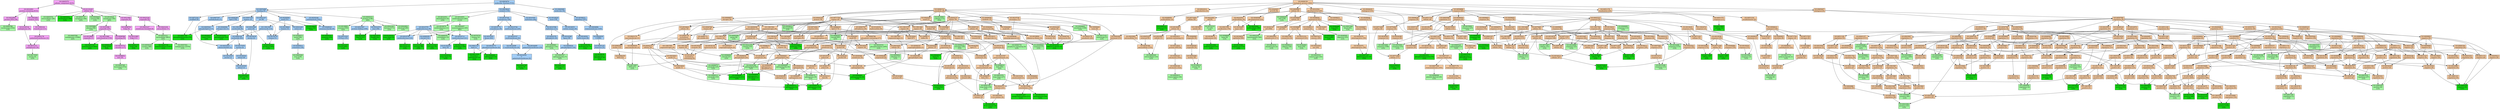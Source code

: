 digraph genescape {
"GO:0000137" [fillcolor="#17DA15", label="GO:0000137
Golgi [28]
(1/5)", shape=box, style=filled];
"GO:0000139" [fillcolor="#17DA15", label="GO:0000139
Golgi [670]
(1/5)", shape=box, style=filled];
"GO:0000166" [fillcolor="#A2CDF6", label="GO:0000166
nucleotide [62]", shape=box, style=filled];
"GO:0000280" [fillcolor="#F6CBA2", label="GO:0000280
nuclear [0]", shape=box, style=filled];
"GO:0000302" [fillcolor="#F6CBA2", label="GO:0000302
response [14]", shape=box, style=filled];
"GO:0000786" [fillcolor="#A3F6A2", label="GO:0000786
nucleosome [102]
(1/5)", shape=box, style=filled];
"GO:0001503" [fillcolor="#F6CBA2", label="GO:0001503
ossification [76]", shape=box, style=filled];
"GO:0001523" [fillcolor="#F6CBA2", label="GO:0001523
retinoid [28]", shape=box, style=filled];
"GO:0001558" [fillcolor="#F6CBA2", label="GO:0001558
regulation [74]", shape=box, style=filled];
"GO:0001568" [fillcolor="#A3F6A2", label="GO:0001568
blood [45]
(1/5)", shape=box, style=filled];
"GO:0001654" [fillcolor="#F6CBA2", label="GO:0001654
eye [44]", shape=box, style=filled];
"GO:0001666" [fillcolor="#A3F6A2", label="GO:0001666
response [168]
(1/5)", shape=box, style=filled];
"GO:0001676" [fillcolor="#A3F6A2", label="GO:0001676
long-chain [27]
(1/5)", shape=box, style=filled];
"GO:0001727" [fillcolor="#A2CDF6", label="GO:0001727
lipid [1]", shape=box, style=filled];
"GO:0001786" [fillcolor="#17DA15", label="GO:0001786
phosphatidylserine [70]
(1/5)", shape=box, style=filled];
"GO:0001817" [fillcolor="#F6CBA2", label="GO:0001817
regulation [66]", shape=box, style=filled];
"GO:0001819" [fillcolor="#F6CBA2", label="GO:0001819
positive [63]", shape=box, style=filled];
"GO:0001932" [fillcolor="#A3F6A2", label="GO:0001932
regulation [47]
(1/5)", shape=box, style=filled];
"GO:0001958" [fillcolor="#17DA15", label="GO:0001958
endochondral [31]
(1/5)", shape=box, style=filled];
"GO:0002063" [fillcolor="#F6CBA2", label="GO:0002063
chondrocyte [17]", shape=box, style=filled];
"GO:0002138" [fillcolor="#F6CBA2", label="GO:0002138
retinoic [4]", shape=box, style=filled];
"GO:0002178" [fillcolor="#F5A2F6", label="GO:0002178
palmitoyltransferase [3]", shape=box, style=filled];
"GO:0002237" [fillcolor="#F6CBA2", label="GO:0002237
response [8]", shape=box, style=filled];
"GO:0002244" [fillcolor="#A3F6A2", label="GO:0002244
hematopoietic [69]
(1/5)", shape=box, style=filled];
"GO:0002682" [fillcolor="#F6CBA2", label="GO:0002682
regulation [41]", shape=box, style=filled];
"GO:0002684" [fillcolor="#F6CBA2", label="GO:0002684
positive [1]", shape=box, style=filled];
"GO:0002685" [fillcolor="#A3F6A2", label="GO:0002685
regulation [3]
(1/5)", shape=box, style=filled];
"GO:0002694" [fillcolor="#F6CBA2", label="GO:0002694
regulation [0]", shape=box, style=filled];
"GO:0002696" [fillcolor="#F6CBA2", label="GO:0002696
positive [0]", shape=box, style=filled];
"GO:0002697" [fillcolor="#F6CBA2", label="GO:0002697
regulation [0]", shape=box, style=filled];
"GO:0002699" [fillcolor="#F6CBA2", label="GO:0002699
positive [0]", shape=box, style=filled];
"GO:0002700" [fillcolor="#F6CBA2", label="GO:0002700
regulation [0]", shape=box, style=filled];
"GO:0002702" [fillcolor="#F6CBA2", label="GO:0002702
positive [0]", shape=box, style=filled];
"GO:0002703" [fillcolor="#F6CBA2", label="GO:0002703
regulation [0]", shape=box, style=filled];
"GO:0002718" [fillcolor="#F6CBA2", label="GO:0002718
regulation [3]", shape=box, style=filled];
"GO:0002720" [fillcolor="#A3F6A2", label="GO:0002720
positive [15]
(1/5)", shape=box, style=filled];
"GO:0002790" [fillcolor="#F6CBA2", label="GO:0002790
peptide [3]", shape=box, style=filled];
"GO:0002886" [fillcolor="#F6CBA2", label="GO:0002886
regulation [0]", shape=box, style=filled];
"GO:0002933" [fillcolor="#17DA15", label="GO:0002933
lipid [7]
(1/5)", shape=box, style=filled];
"GO:0003376" [fillcolor="#17DA15", label="GO:0003376
sphingosine-1-
phosphate [15]
(1/5)", shape=box, style=filled];
"GO:0003433" [fillcolor="#A3F6A2", label="GO:0003433
chondrocyte [2]
(1/5)", shape=box, style=filled];
"GO:0003674" [fillcolor="#A2CDF6", label="GO:0003674
molecular_function [715]", shape=box, style=filled];
"GO:0003824" [fillcolor="#A2CDF6", label="GO:0003824
catalytic [19]", shape=box, style=filled];
"GO:0004497" [fillcolor="#A3F6A2", label="GO:0004497
monooxygenase [45]
(8/5)", shape=box, style=filled];
"GO:0004620" [fillcolor="#A2CDF6", label="GO:0004620
phospholipase [16]", shape=box, style=filled];
"GO:0004758" [fillcolor="#17DA15", label="GO:0004758
serine [5]
(1/5)", shape=box, style=filled];
"GO:0004767" [fillcolor="#A3F6A2", label="GO:0004767
sphingomyelin [7]
(2/5)", shape=box, style=filled];
"GO:0004888" [fillcolor="#A2CDF6", label="GO:0004888
transmembrane [145]", shape=box, style=filled];
"GO:0004930" [fillcolor="#A2CDF6", label="GO:0004930
G [696]", shape=box, style=filled];
"GO:0005488" [fillcolor="#A2CDF6", label="GO:0005488
binding [0]", shape=box, style=filled];
"GO:0005506" [fillcolor="#A3F6A2", label="GO:0005506
iron [129]
(1/5)", shape=box, style=filled];
"GO:0005515" [fillcolor="#A3F6A2", label="GO:0005515
protein [13K]
(9/5)", shape=box, style=filled];
"GO:0005524" [fillcolor="#17DA15", label="GO:0005524
ATP [1479]
(1/5)", shape=box, style=filled];
"GO:0005537" [fillcolor="#17DA15", label="GO:0005537
mannose [25]
(1/5)", shape=box, style=filled];
"GO:0005543" [fillcolor="#A2CDF6", label="GO:0005543
phospholipid [117]", shape=box, style=filled];
"GO:0005575" [fillcolor="#F5A2F6", label="GO:0005575
cellular_component [415]", shape=box, style=filled];
"GO:0005576" [fillcolor="#A3F6A2", label="GO:0005576
extracellular [2K]
(1/5)", shape=box, style=filled];
"GO:0005634" [fillcolor="#A3F6A2", label="GO:0005634
nucleus [6K]
(1/5)", shape=box, style=filled];
"GO:0005654" [fillcolor="#17DA15", label="GO:0005654
nucleoplasm [4K]
(1/5)", shape=box, style=filled];
"GO:0005737" [fillcolor="#A3F6A2", label="GO:0005737
cytoplasm [5K]
(2/5)", shape=box, style=filled];
"GO:0005739" [fillcolor="#17DA15", label="GO:0005739
mitochondrion [1357]
(1/5)", shape=box, style=filled];
"GO:0005743" [fillcolor="#17DA15", label="GO:0005743
mitochondrial [464]
(2/5)", shape=box, style=filled];
"GO:0005765" [fillcolor="#A3F6A2", label="GO:0005765
lysosomal [372]
(1/5)", shape=box, style=filled];
"GO:0005774" [fillcolor="#F5A2F6", label="GO:0005774
vacuolar [17]", shape=box, style=filled];
"GO:0005783" [fillcolor="#A3F6A2", label="GO:0005783
endoplasmic [1079]
(1/5)", shape=box, style=filled];
"GO:0005789" [fillcolor="#A3F6A2", label="GO:0005789
endoplasmic [1096]
(2/5)", shape=box, style=filled];
"GO:0005829" [fillcolor="#A3F6A2", label="GO:0005829
cytosol [5K]
(1/5)", shape=box, style=filled];
"GO:0005886" [fillcolor="#A3F6A2", label="GO:0005886
plasma [5K]
(1/5)", shape=box, style=filled];
"GO:0006066" [fillcolor="#F6CBA2", label="GO:0006066
alcohol [6]", shape=box, style=filled];
"GO:0006082" [fillcolor="#F6CBA2", label="GO:0006082
organic [7]", shape=box, style=filled];
"GO:0006109" [fillcolor="#F6CBA2", label="GO:0006109
regulation [0]", shape=box, style=filled];
"GO:0006139" [fillcolor="#F6CBA2", label="GO:0006139
nucleobase-
containing [31]", shape=box, style=filled];
"GO:0006140" [fillcolor="#F6CBA2", label="GO:0006140
regulation [0]", shape=box, style=filled];
"GO:0006259" [fillcolor="#F6CBA2", label="GO:0006259
DNA [22]", shape=box, style=filled];
"GO:0006325" [fillcolor="#F6CBA2", label="GO:0006325
chromatin [161]", shape=box, style=filled];
"GO:0006338" [fillcolor="#F6CBA2", label="GO:0006338
chromatin [322]", shape=box, style=filled];
"GO:0006629" [fillcolor="#F6CBA2", label="GO:0006629
lipid [173]", shape=box, style=filled];
"GO:0006631" [fillcolor="#A3F6A2", label="GO:0006631
fatty [83]
(2/5)", shape=box, style=filled];
"GO:0006633" [fillcolor="#F6CBA2", label="GO:0006633
fatty [41]", shape=box, style=filled];
"GO:0006643" [fillcolor="#F6CBA2", label="GO:0006643
membrane [2]", shape=box, style=filled];
"GO:0006644" [fillcolor="#F6CBA2", label="GO:0006644
phospholipid [50]", shape=box, style=filled];
"GO:0006665" [fillcolor="#F6CBA2", label="GO:0006665
sphingolipid [16]", shape=box, style=filled];
"GO:0006667" [fillcolor="#F6CBA2", label="GO:0006667
sphinganine [1]", shape=box, style=filled];
"GO:0006668" [fillcolor="#F6CBA2", label="GO:0006668
sphinganine-1-
phosphate [1]", shape=box, style=filled];
"GO:0006669" [fillcolor="#17DA15", label="GO:0006669
sphinganine-1-
phosphate [1]
(1/5)", shape=box, style=filled];
"GO:0006670" [fillcolor="#A3F6A2", label="GO:0006670
sphingosine [9]
(1/5)", shape=box, style=filled];
"GO:0006672" [fillcolor="#A3F6A2", label="GO:0006672
ceramide [23]
(1/5)", shape=box, style=filled];
"GO:0006684" [fillcolor="#A3F6A2", label="GO:0006684
sphingomyelin [5]
(2/5)", shape=box, style=filled];
"GO:0006685" [fillcolor="#17DA15", label="GO:0006685
sphingomyelin [6]
(1/5)", shape=box, style=filled];
"GO:0006686" [fillcolor="#17DA15", label="GO:0006686
sphingomyelin [11]
(1/5)", shape=box, style=filled];
"GO:0006690" [fillcolor="#F6CBA2", label="GO:0006690
icosanoid [9]", shape=box, style=filled];
"GO:0006694" [fillcolor="#A3F6A2", label="GO:0006694
steroid [25]
(1/5)", shape=box, style=filled];
"GO:0006720" [fillcolor="#F6CBA2", label="GO:0006720
isoprenoid [3]", shape=box, style=filled];
"GO:0006721" [fillcolor="#F6CBA2", label="GO:0006721
terpenoid [0]", shape=box, style=filled];
"GO:0006725" [fillcolor="#F6CBA2", label="GO:0006725
cellular [0]", shape=box, style=filled];
"GO:0006766" [fillcolor="#F6CBA2", label="GO:0006766
vitamin [6]", shape=box, style=filled];
"GO:0006775" [fillcolor="#F6CBA2", label="GO:0006775
fat-soluble [0]", shape=box, style=filled];
"GO:0006778" [fillcolor="#A3F6A2", label="GO:0006778
porphyrin-containing [4]
(1/5)", shape=box, style=filled];
"GO:0006793" [fillcolor="#F6CBA2", label="GO:0006793
phosphorus [0]", shape=box, style=filled];
"GO:0006796" [fillcolor="#F6CBA2", label="GO:0006796
phosphate-containing [17]", shape=box, style=filled];
"GO:0006805" [fillcolor="#A3F6A2", label="GO:0006805
xenobiotic [108]
(1/5)", shape=box, style=filled];
"GO:0006807" [fillcolor="#F6CBA2", label="GO:0006807
nitrogen [4]", shape=box, style=filled];
"GO:0006810" [fillcolor="#F6CBA2", label="GO:0006810
transport [18]", shape=box, style=filled];
"GO:0006950" [fillcolor="#F6CBA2", label="GO:0006950
response [0]", shape=box, style=filled];
"GO:0006979" [fillcolor="#F6CBA2", label="GO:0006979
response [111]", shape=box, style=filled];
"GO:0006996" [fillcolor="#F6CBA2", label="GO:0006996
organelle [9]", shape=box, style=filled];
"GO:0007088" [fillcolor="#F6CBA2", label="GO:0007088
regulation [22]", shape=box, style=filled];
"GO:0007165" [fillcolor="#F6CBA2", label="GO:0007165
signal [1114]", shape=box, style=filled];
"GO:0007166" [fillcolor="#F6CBA2", label="GO:0007166
cell [292]", shape=box, style=filled];
"GO:0007167" [fillcolor="#F6CBA2", label="GO:0007167
enzyme-linked [9]", shape=box, style=filled];
"GO:0007169" [fillcolor="#F6CBA2", label="GO:0007169
transmembrane [105]", shape=box, style=filled];
"GO:0007178" [fillcolor="#F6CBA2", label="GO:0007178
transmembrane [11]", shape=box, style=filled];
"GO:0007186" [fillcolor="#F6CBA2", label="GO:0007186
G [938]", shape=box, style=filled];
"GO:0007346" [fillcolor="#F6CBA2", label="GO:0007346
regulation [65]", shape=box, style=filled];
"GO:0007420" [fillcolor="#17DA15", label="GO:0007420
brain [196]
(1/5)", shape=box, style=filled];
"GO:0007423" [fillcolor="#F6CBA2", label="GO:0007423
sensory [20]", shape=box, style=filled];
"GO:0007584" [fillcolor="#F6CBA2", label="GO:0007584
response [57]", shape=box, style=filled];
"GO:0008081" [fillcolor="#A3F6A2", label="GO:0008081
phosphoric [14]
(1/5)", shape=box, style=filled];
"GO:0008150" [fillcolor="#F6CBA2", label="GO:0008150
biological_process [564]", shape=box, style=filled];
"GO:0008152" [fillcolor="#F6CBA2", label="GO:0008152
metabolic [8]", shape=box, style=filled];
"GO:0008202" [fillcolor="#A3F6A2", label="GO:0008202
steroid [45]
(2/5)", shape=box, style=filled];
"GO:0008210" [fillcolor="#A3F6A2", label="GO:0008210
estrogen [30]
(1/5)", shape=box, style=filled];
"GO:0008283" [fillcolor="#A3F6A2", label="GO:0008283
cell [129]
(1/5)", shape=box, style=filled];
"GO:0008284" [fillcolor="#A3F6A2", label="GO:0008284
positive [478]
(2/5)", shape=box, style=filled];
"GO:0008289" [fillcolor="#A2CDF6", label="GO:0008289
lipid [150]", shape=box, style=filled];
"GO:0008299" [fillcolor="#F6CBA2", label="GO:0008299
isoprenoid [9]", shape=box, style=filled];
"GO:0008391" [fillcolor="#A3F6A2", label="GO:0008391
arachidonic [3]
(1/5)", shape=box, style=filled];
"GO:0008395" [fillcolor="#A2CDF6", label="GO:0008395
steroid [12]", shape=box, style=filled];
"GO:0008481" [fillcolor="#17DA15", label="GO:0008481
sphinganine [2]
(1/5)", shape=box, style=filled];
"GO:0008610" [fillcolor="#F6CBA2", label="GO:0008610
lipid [15]", shape=box, style=filled];
"GO:0008643" [fillcolor="#F6CBA2", label="GO:0008643
carbohydrate [22]", shape=box, style=filled];
"GO:0008654" [fillcolor="#F6CBA2", label="GO:0008654
phospholipid [24]", shape=box, style=filled];
"GO:0009056" [fillcolor="#F6CBA2", label="GO:0009056
catabolic [3]", shape=box, style=filled];
"GO:0009058" [fillcolor="#F6CBA2", label="GO:0009058
biosynthetic [15]", shape=box, style=filled];
"GO:0009059" [fillcolor="#F6CBA2", label="GO:0009059
macromolecule [3]", shape=box, style=filled];
"GO:0009308" [fillcolor="#A3F6A2", label="GO:0009308
amine [8]
(1/5)", shape=box, style=filled];
"GO:0009395" [fillcolor="#F6CBA2", label="GO:0009395
phospholipid [14]", shape=box, style=filled];
"GO:0009404" [fillcolor="#F6CBA2", label="GO:0009404
toxin [6]", shape=box, style=filled];
"GO:0009605" [fillcolor="#F6CBA2", label="GO:0009605
response [0]", shape=box, style=filled];
"GO:0009607" [fillcolor="#F6CBA2", label="GO:0009607
response [0]", shape=box, style=filled];
"GO:0009624" [fillcolor="#17DA15", label="GO:0009624
response [7]
(1/5)", shape=box, style=filled];
"GO:0009628" [fillcolor="#F6CBA2", label="GO:0009628
response [0]", shape=box, style=filled];
"GO:0009635" [fillcolor="#17DA15", label="GO:0009635
response [4]
(1/5)", shape=box, style=filled];
"GO:0009636" [fillcolor="#F6CBA2", label="GO:0009636
response [75]", shape=box, style=filled];
"GO:0009653" [fillcolor="#F6CBA2", label="GO:0009653
anatomical [123]", shape=box, style=filled];
"GO:0009692" [fillcolor="#A3F6A2", label="GO:0009692
ethylene [1]
(1/5)", shape=box, style=filled];
"GO:0009698" [fillcolor="#F6CBA2", label="GO:0009698
phenylpropanoid [0]", shape=box, style=filled];
"GO:0009719" [fillcolor="#F6CBA2", label="GO:0009719
response [0]", shape=box, style=filled];
"GO:0009804" [fillcolor="#A3F6A2", label="GO:0009804
coumarin [7]
(1/5)", shape=box, style=filled];
"GO:0009812" [fillcolor="#A3F6A2", label="GO:0009812
flavonoid [5]
(1/5)", shape=box, style=filled];
"GO:0009887" [fillcolor="#F6CBA2", label="GO:0009887
animal [108]", shape=box, style=filled];
"GO:0009888" [fillcolor="#F6CBA2", label="GO:0009888
tissue [9]", shape=box, style=filled];
"GO:0009889" [fillcolor="#F6CBA2", label="GO:0009889
regulation [0]", shape=box, style=filled];
"GO:0009890" [fillcolor="#F6CBA2", label="GO:0009890
negative [2]", shape=box, style=filled];
"GO:0009891" [fillcolor="#F6CBA2", label="GO:0009891
positive [0]", shape=box, style=filled];
"GO:0009892" [fillcolor="#F6CBA2", label="GO:0009892
negative [0]", shape=box, style=filled];
"GO:0009893" [fillcolor="#F6CBA2", label="GO:0009893
positive [1]", shape=box, style=filled];
"GO:0009894" [fillcolor="#F6CBA2", label="GO:0009894
regulation [0]", shape=box, style=filled];
"GO:0009896" [fillcolor="#F6CBA2", label="GO:0009896
positive [0]", shape=box, style=filled];
"GO:0009914" [fillcolor="#F6CBA2", label="GO:0009914
hormone [1]", shape=box, style=filled];
"GO:0009966" [fillcolor="#F6CBA2", label="GO:0009966
regulation [39]", shape=box, style=filled];
"GO:0009967" [fillcolor="#F6CBA2", label="GO:0009967
positive [10]", shape=box, style=filled];
"GO:0009987" [fillcolor="#F6CBA2", label="GO:0009987
cellular [0]", shape=box, style=filled];
"GO:0009991" [fillcolor="#F6CBA2", label="GO:0009991
response [4]", shape=box, style=filled];
"GO:0010033" [fillcolor="#F6CBA2", label="GO:0010033
response [25]", shape=box, style=filled];
"GO:0010035" [fillcolor="#F6CBA2", label="GO:0010035
response [14]", shape=box, style=filled];
"GO:0010038" [fillcolor="#F6CBA2", label="GO:0010038
response [10]", shape=box, style=filled];
"GO:0010039" [fillcolor="#F6CBA2", label="GO:0010039
response [15]", shape=box, style=filled];
"GO:0010041" [fillcolor="#A3F6A2", label="GO:0010041
response [3]
(1/5)", shape=box, style=filled];
"GO:0010155" [fillcolor="#F6CBA2", label="GO:0010155
regulation [3]", shape=box, style=filled];
"GO:0010243" [fillcolor="#F6CBA2", label="GO:0010243
response [13]", shape=box, style=filled];
"GO:0010468" [fillcolor="#F6CBA2", label="GO:0010468
regulation [186]", shape=box, style=filled];
"GO:0010506" [fillcolor="#F6CBA2", label="GO:0010506
regulation [70]", shape=box, style=filled];
"GO:0010508" [fillcolor="#F6CBA2", label="GO:0010508
positive [81]", shape=box, style=filled];
"GO:0010556" [fillcolor="#F6CBA2", label="GO:0010556
regulation [0]", shape=box, style=filled];
"GO:0010557" [fillcolor="#F6CBA2", label="GO:0010557
positive [1]", shape=box, style=filled];
"GO:0010558" [fillcolor="#F6CBA2", label="GO:0010558
negative [0]", shape=box, style=filled];
"GO:0010564" [fillcolor="#F6CBA2", label="GO:0010564
regulation [14]", shape=box, style=filled];
"GO:0010604" [fillcolor="#F6CBA2", label="GO:0010604
positive [0]", shape=box, style=filled];
"GO:0010605" [fillcolor="#F6CBA2", label="GO:0010605
negative [0]", shape=box, style=filled];
"GO:0010628" [fillcolor="#F6CBA2", label="GO:0010628
positive [444]", shape=box, style=filled];
"GO:0010638" [fillcolor="#F6CBA2", label="GO:0010638
positive [4]", shape=box, style=filled];
"GO:0010646" [fillcolor="#F6CBA2", label="GO:0010646
regulation [0]", shape=box, style=filled];
"GO:0010647" [fillcolor="#F6CBA2", label="GO:0010647
positive [0]", shape=box, style=filled];
"GO:0010817" [fillcolor="#F6CBA2", label="GO:0010817
regulation [4]", shape=box, style=filled];
"GO:0010959" [fillcolor="#F6CBA2", label="GO:0010959
regulation [0]", shape=box, style=filled];
"GO:0014070" [fillcolor="#F6CBA2", label="GO:0014070
response [58]", shape=box, style=filled];
"GO:0015774" [fillcolor="#A3F6A2", label="GO:0015774
polysaccharide [1]
(1/5)", shape=box, style=filled];
"GO:0015833" [fillcolor="#F6CBA2", label="GO:0015833
peptide [5]", shape=box, style=filled];
"GO:0016020" [fillcolor="#A3F6A2", label="GO:0016020
membrane [3K]
(8/5)", shape=box, style=filled];
"GO:0016042" [fillcolor="#F6CBA2", label="GO:0016042
lipid [67]", shape=box, style=filled];
"GO:0016043" [fillcolor="#F6CBA2", label="GO:0016043
cellular [0]", shape=box, style=filled];
"GO:0016053" [fillcolor="#F6CBA2", label="GO:0016053
organic [0]", shape=box, style=filled];
"GO:0016101" [fillcolor="#F6CBA2", label="GO:0016101
diterpenoid [3]", shape=box, style=filled];
"GO:0016102" [fillcolor="#F6CBA2", label="GO:0016102
diterpenoid [0]", shape=box, style=filled];
"GO:0016114" [fillcolor="#F6CBA2", label="GO:0016114
terpenoid [0]", shape=box, style=filled];
"GO:0016239" [fillcolor="#F6CBA2", label="GO:0016239
positive [32]", shape=box, style=filled];
"GO:0016241" [fillcolor="#F6CBA2", label="GO:0016241
regulation [55]", shape=box, style=filled];
"GO:0016298" [fillcolor="#A2CDF6", label="GO:0016298
lipase [8]", shape=box, style=filled];
"GO:0016301" [fillcolor="#A2CDF6", label="GO:0016301
kinase [62]", shape=box, style=filled];
"GO:0016310" [fillcolor="#A3F6A2", label="GO:0016310
phosphorylation [295]
(1/5)", shape=box, style=filled];
"GO:0016408" [fillcolor="#A2CDF6", label="GO:0016408
C-acyltransferase [0]", shape=box, style=filled];
"GO:0016409" [fillcolor="#A2CDF6", label="GO:0016409
palmitoyltransferase [19]", shape=box, style=filled];
"GO:0016454" [fillcolor="#A2CDF6", label="GO:0016454
C-
palmitoyltransferase [0]", shape=box, style=filled];
"GO:0016491" [fillcolor="#A3F6A2", label="GO:0016491
oxidoreductase [85]
(11/5)", shape=box, style=filled];
"GO:0016679" [fillcolor="#A3F6A2", label="GO:0016679
oxidoreductase [1]
(1/5)", shape=box, style=filled];
"GO:0016705" [fillcolor="#A2CDF6", label="GO:0016705
oxidoreductase [9]", shape=box, style=filled];
"GO:0016709" [fillcolor="#A2CDF6", label="GO:0016709
oxidoreductase [10]", shape=box, style=filled];
"GO:0016711" [fillcolor="#17DA15", label="GO:0016711
flavonoid [1]
(1/5)", shape=box, style=filled];
"GO:0016712" [fillcolor="#A2CDF6", label="GO:0016712
oxidoreductase [21]", shape=box, style=filled];
"GO:0016740" [fillcolor="#A2CDF6", label="GO:0016740
transferase [36]", shape=box, style=filled];
"GO:0016746" [fillcolor="#A2CDF6", label="GO:0016746
acyltransferase [24]", shape=box, style=filled];
"GO:0016747" [fillcolor="#A2CDF6", label="GO:0016747
acyltransferase [4]", shape=box, style=filled];
"GO:0016772" [fillcolor="#A2CDF6", label="GO:0016772
transferase [0]", shape=box, style=filled];
"GO:0016773" [fillcolor="#A2CDF6", label="GO:0016773
phosphotransferase [4]", shape=box, style=filled];
"GO:0016787" [fillcolor="#A2CDF6", label="GO:0016787
hydrolase [84]", shape=box, style=filled];
"GO:0016788" [fillcolor="#A2CDF6", label="GO:0016788
hydrolase [11]", shape=box, style=filled];
"GO:0016829" [fillcolor="#A2CDF6", label="GO:0016829
lyase [19]", shape=box, style=filled];
"GO:0016835" [fillcolor="#A2CDF6", label="GO:0016835
carbon-oxygen [0]", shape=box, style=filled];
"GO:0016836" [fillcolor="#A2CDF6", label="GO:0016836
hydro-lyase [8]", shape=box, style=filled];
"GO:0017050" [fillcolor="#17DA15", label="GO:0017050
D-erythro-
sphingosine [2]
(1/5)", shape=box, style=filled];
"GO:0017059" [fillcolor="#A3F6A2", label="GO:0017059
serine [5]
(1/5)", shape=box, style=filled];
"GO:0017076" [fillcolor="#A2CDF6", label="GO:0017076
purine [2]", shape=box, style=filled];
"GO:0017143" [fillcolor="#A3F6A2", label="GO:0017143
insecticide [1]
(1/5)", shape=box, style=filled];
"GO:0017157" [fillcolor="#F6CBA2", label="GO:0017157
regulation [31]", shape=box, style=filled];
"GO:0018130" [fillcolor="#F6CBA2", label="GO:0018130
heterocycle [0]", shape=box, style=filled];
"GO:0018894" [fillcolor="#F6CBA2", label="GO:0018894
dibenzo-p-dioxin [3]", shape=box, style=filled];
"GO:0019216" [fillcolor="#F6CBA2", label="GO:0019216
regulation [36]", shape=box, style=filled];
"GO:0019219" [fillcolor="#F6CBA2", label="GO:0019219
regulation [0]", shape=box, style=filled];
"GO:0019220" [fillcolor="#F6CBA2", label="GO:0019220
regulation [0]", shape=box, style=filled];
"GO:0019222" [fillcolor="#F6CBA2", label="GO:0019222
regulation [22]", shape=box, style=filled];
"GO:0019341" [fillcolor="#17DA15", label="GO:0019341
dibenzo-p-dioxin [1]
(1/5)", shape=box, style=filled];
"GO:0019369" [fillcolor="#F6CBA2", label="GO:0019369
arachidonic [35]", shape=box, style=filled];
"GO:0019373" [fillcolor="#17DA15", label="GO:0019373
epoxygenase [18]
(1/5)", shape=box, style=filled];
"GO:0019438" [fillcolor="#F6CBA2", label="GO:0019438
aromatic [0]", shape=box, style=filled];
"GO:0019439" [fillcolor="#F6CBA2", label="GO:0019439
aromatic [4]", shape=box, style=filled];
"GO:0019637" [fillcolor="#F6CBA2", label="GO:0019637
organophosphate [1]", shape=box, style=filled];
"GO:0019748" [fillcolor="#F6CBA2", label="GO:0019748
secondary [1]", shape=box, style=filled];
"GO:0019751" [fillcolor="#F6CBA2", label="GO:0019751
polyol [0]", shape=box, style=filled];
"GO:0019752" [fillcolor="#F6CBA2", label="GO:0019752
carboxylic [8]", shape=box, style=filled];
"GO:0019825" [fillcolor="#17DA15", label="GO:0019825
oxygen [32]
(1/5)", shape=box, style=filled];
"GO:0019842" [fillcolor="#A2CDF6", label="GO:0019842
vitamin [3]", shape=box, style=filled];
"GO:0019866" [fillcolor="#F5A2F6", label="GO:0019866
organelle [1]", shape=box, style=filled];
"GO:0019899" [fillcolor="#A3F6A2", label="GO:0019899
enzyme [350]
(2/5)", shape=box, style=filled];
"GO:0020037" [fillcolor="#17DA15", label="GO:0020037
heme [143]
(1/5)", shape=box, style=filled];
"GO:0022402" [fillcolor="#F6CBA2", label="GO:0022402
cell [0]", shape=box, style=filled];
"GO:0022414" [fillcolor="#F6CBA2", label="GO:0022414
reproductive [5]", shape=box, style=filled];
"GO:0022607" [fillcolor="#F6CBA2", label="GO:0022607
cellular [1]", shape=box, style=filled];
"GO:0022898" [fillcolor="#F6CBA2", label="GO:0022898
regulation [7]", shape=box, style=filled];
"GO:0023051" [fillcolor="#F6CBA2", label="GO:0023051
regulation [4]", shape=box, style=filled];
"GO:0023056" [fillcolor="#F6CBA2", label="GO:0023056
positive [0]", shape=box, style=filled];
"GO:0023061" [fillcolor="#F6CBA2", label="GO:0023061
signal [1]", shape=box, style=filled];
"GO:0030072" [fillcolor="#A3F6A2", label="GO:0030072
peptide [6]
(1/5)", shape=box, style=filled];
"GO:0030148" [fillcolor="#A3F6A2", label="GO:0030148
sphingolipid [52]
(2/5)", shape=box, style=filled];
"GO:0030149" [fillcolor="#F6CBA2", label="GO:0030149
sphingolipid [5]", shape=box, style=filled];
"GO:0030154" [fillcolor="#F6CBA2", label="GO:0030154
cell [584]", shape=box, style=filled];
"GO:0030170" [fillcolor="#17DA15", label="GO:0030170
pyridoxal [55]
(1/5)", shape=box, style=filled];
"GO:0030198" [fillcolor="#F6CBA2", label="GO:0030198
extracellular [155]", shape=box, style=filled];
"GO:0030246" [fillcolor="#A2CDF6", label="GO:0030246
carbohydrate [181]", shape=box, style=filled];
"GO:0030258" [fillcolor="#F6CBA2", label="GO:0030258
lipid [7]", shape=box, style=filled];
"GO:0030282" [fillcolor="#A3F6A2", label="GO:0030282
bone [55]
(1/5)", shape=box, style=filled];
"GO:0030308" [fillcolor="#A3F6A2", label="GO:0030308
negative [117]
(1/5)", shape=box, style=filled];
"GO:0030334" [fillcolor="#F6CBA2", label="GO:0030334
regulation [99]", shape=box, style=filled];
"GO:0030509" [fillcolor="#17DA15", label="GO:0030509
BMP [76]
(1/5)", shape=box, style=filled];
"GO:0030544" [fillcolor="#17DA15", label="GO:0030544
Hsp70 [51]
(1/5)", shape=box, style=filled];
"GO:0030554" [fillcolor="#A2CDF6", label="GO:0030554
adenyl [0]", shape=box, style=filled];
"GO:0030808" [fillcolor="#F6CBA2", label="GO:0030808
regulation [0]", shape=box, style=filled];
"GO:0030855" [fillcolor="#F6CBA2", label="GO:0030855
epithelial [96]", shape=box, style=filled];
"GO:0031072" [fillcolor="#A2CDF6", label="GO:0031072
heat [58]", shape=box, style=filled];
"GO:0031090" [fillcolor="#F5A2F6", label="GO:0031090
organelle [25]", shape=box, style=filled];
"GO:0031211" [fillcolor="#F5A2F6", label="GO:0031211
endoplasmic [0]", shape=box, style=filled];
"GO:0031214" [fillcolor="#F6CBA2", label="GO:0031214
biomineral [25]", shape=box, style=filled];
"GO:0031267" [fillcolor="#17DA15", label="GO:0031267
small [284]
(1/5)", shape=box, style=filled];
"GO:0031323" [fillcolor="#F6CBA2", label="GO:0031323
regulation [0]", shape=box, style=filled];
"GO:0031324" [fillcolor="#F6CBA2", label="GO:0031324
negative [0]", shape=box, style=filled];
"GO:0031325" [fillcolor="#F6CBA2", label="GO:0031325
positive [0]", shape=box, style=filled];
"GO:0031326" [fillcolor="#F6CBA2", label="GO:0031326
regulation [0]", shape=box, style=filled];
"GO:0031327" [fillcolor="#F6CBA2", label="GO:0031327
negative [0]", shape=box, style=filled];
"GO:0031328" [fillcolor="#F6CBA2", label="GO:0031328
positive [3]", shape=box, style=filled];
"GO:0031329" [fillcolor="#F6CBA2", label="GO:0031329
regulation [0]", shape=box, style=filled];
"GO:0031331" [fillcolor="#F6CBA2", label="GO:0031331
positive [0]", shape=box, style=filled];
"GO:0031399" [fillcolor="#F6CBA2", label="GO:0031399
regulation [1]", shape=box, style=filled];
"GO:0031667" [fillcolor="#F6CBA2", label="GO:0031667
response [40]", shape=box, style=filled];
"GO:0031966" [fillcolor="#F5A2F6", label="GO:0031966
mitochondrial [150]", shape=box, style=filled];
"GO:0031984" [fillcolor="#F5A2F6", label="GO:0031984
organelle [0]", shape=box, style=filled];
"GO:0031985" [fillcolor="#F5A2F6", label="GO:0031985
Golgi [11]", shape=box, style=filled];
"GO:0032026" [fillcolor="#F6CBA2", label="GO:0032026
response [13]", shape=box, style=filled];
"GO:0032094" [fillcolor="#A3F6A2", label="GO:0032094
response [22]
(1/5)", shape=box, style=filled];
"GO:0032409" [fillcolor="#F6CBA2", label="GO:0032409
regulation [0]", shape=box, style=filled];
"GO:0032412" [fillcolor="#F6CBA2", label="GO:0032412
regulation [2]", shape=box, style=filled];
"GO:0032451" [fillcolor="#A3F6A2", label="GO:0032451
demethylase [5]
(1/5)", shape=box, style=filled];
"GO:0032496" [fillcolor="#A3F6A2", label="GO:0032496
response [133]
(1/5)", shape=box, style=filled];
"GO:0032501" [fillcolor="#F6CBA2", label="GO:0032501
multicellular [0]", shape=box, style=filled];
"GO:0032502" [fillcolor="#F6CBA2", label="GO:0032502
developmental [20]", shape=box, style=filled];
"GO:0032553" [fillcolor="#A2CDF6", label="GO:0032553
ribonucleotide [1]", shape=box, style=filled];
"GO:0032555" [fillcolor="#A2CDF6", label="GO:0032555
purine [1]", shape=box, style=filled];
"GO:0032559" [fillcolor="#A2CDF6", label="GO:0032559
adenyl [1]", shape=box, style=filled];
"GO:0032656" [fillcolor="#F6CBA2", label="GO:0032656
regulation [0]", shape=box, style=filled];
"GO:0032675" [fillcolor="#F6CBA2", label="GO:0032675
regulation [10]", shape=box, style=filled];
"GO:0032680" [fillcolor="#F6CBA2", label="GO:0032680
regulation [10]", shape=box, style=filled];
"GO:0032736" [fillcolor="#17DA15", label="GO:0032736
positive [14]
(1/5)", shape=box, style=filled];
"GO:0032755" [fillcolor="#17DA15", label="GO:0032755
positive [98]
(1/5)", shape=box, style=filled];
"GO:0032760" [fillcolor="#17DA15", label="GO:0032760
positive [105]
(1/5)", shape=box, style=filled];
"GO:0032787" [fillcolor="#F6CBA2", label="GO:0032787
monocarboxylic [3]", shape=box, style=filled];
"GO:0032879" [fillcolor="#F6CBA2", label="GO:0032879
regulation [1]", shape=box, style=filled];
"GO:0032881" [fillcolor="#F6CBA2", label="GO:0032881
regulation [0]", shape=box, style=filled];
"GO:0032885" [fillcolor="#F6CBA2", label="GO:0032885
regulation [0]", shape=box, style=filled];
"GO:0032940" [fillcolor="#F6CBA2", label="GO:0032940
secretion [10]", shape=box, style=filled];
"GO:0032963" [fillcolor="#A3F6A2", label="GO:0032963
collagen [13]
(1/5)", shape=box, style=filled];
"GO:0032991" [fillcolor="#F5A2F6", label="GO:0032991
protein-containing [614]", shape=box, style=filled];
"GO:0032993" [fillcolor="#F5A2F6", label="GO:0032993
protein-DNA [38]", shape=box, style=filled];
"GO:0033003" [fillcolor="#F6CBA2", label="GO:0033003
regulation [2]", shape=box, style=filled];
"GO:0033005" [fillcolor="#F6CBA2", label="GO:0033005
positive [5]", shape=box, style=filled];
"GO:0033006" [fillcolor="#F6CBA2", label="GO:0033006
regulation [0]", shape=box, style=filled];
"GO:0033008" [fillcolor="#17DA15", label="GO:0033008
positive [1]
(1/5)", shape=box, style=filled];
"GO:0033013" [fillcolor="#F6CBA2", label="GO:0033013
tetrapyrrole [1]", shape=box, style=filled];
"GO:0033043" [fillcolor="#F6CBA2", label="GO:0033043
regulation [2]", shape=box, style=filled];
"GO:0033189" [fillcolor="#A3F6A2", label="GO:0033189
response [15]
(1/5)", shape=box, style=filled];
"GO:0033273" [fillcolor="#F6CBA2", label="GO:0033273
response [2]", shape=box, style=filled];
"GO:0033554" [fillcolor="#F6CBA2", label="GO:0033554
cellular [13]", shape=box, style=filled];
"GO:0033559" [fillcolor="#F6CBA2", label="GO:0033559
unsaturated [1]", shape=box, style=filled];
"GO:0033993" [fillcolor="#F6CBA2", label="GO:0033993
response [8]", shape=box, style=filled];
"GO:0034097" [fillcolor="#F6CBA2", label="GO:0034097
response [45]", shape=box, style=filled];
"GO:0034248" [fillcolor="#F6CBA2", label="GO:0034248
regulation [0]", shape=box, style=filled];
"GO:0034250" [fillcolor="#F6CBA2", label="GO:0034250
positive [0]", shape=box, style=filled];
"GO:0034308" [fillcolor="#F6CBA2", label="GO:0034308
primary [0]", shape=box, style=filled];
"GO:0034311" [fillcolor="#F6CBA2", label="GO:0034311
diol [1]", shape=box, style=filled];
"GO:0034312" [fillcolor="#F6CBA2", label="GO:0034312
diol [0]", shape=box, style=filled];
"GO:0034599" [fillcolor="#F6CBA2", label="GO:0034599
cellular [93]", shape=box, style=filled];
"GO:0034612" [fillcolor="#F6CBA2", label="GO:0034612
response [29]", shape=box, style=filled];
"GO:0034614" [fillcolor="#F6CBA2", label="GO:0034614
cellular [47]", shape=box, style=filled];
"GO:0034641" [fillcolor="#F6CBA2", label="GO:0034641
cellular [0]", shape=box, style=filled];
"GO:0034654" [fillcolor="#F6CBA2", label="GO:0034654
nucleobase-
containing [0]", shape=box, style=filled];
"GO:0034762" [fillcolor="#F6CBA2", label="GO:0034762
regulation [0]", shape=box, style=filled];
"GO:0034765" [fillcolor="#F6CBA2", label="GO:0034765
regulation [23]", shape=box, style=filled];
"GO:0035264" [fillcolor="#17DA15", label="GO:0035264
multicellular [86]
(1/5)", shape=box, style=filled];
"GO:0035265" [fillcolor="#F6CBA2", label="GO:0035265
organ [22]", shape=box, style=filled];
"GO:0035295" [fillcolor="#F6CBA2", label="GO:0035295
tube [2]", shape=box, style=filled];
"GO:0035556" [fillcolor="#F6CBA2", label="GO:0035556
intracellular [371]", shape=box, style=filled];
"GO:0035639" [fillcolor="#A2CDF6", label="GO:0035639
purine [2]", shape=box, style=filled];
"GO:0035902" [fillcolor="#A3F6A2", label="GO:0035902
response [23]
(1/5)", shape=box, style=filled];
"GO:0036075" [fillcolor="#F6CBA2", label="GO:0036075
replacement [0]", shape=box, style=filled];
"GO:0036094" [fillcolor="#A2CDF6", label="GO:0036094
small [31]", shape=box, style=filled];
"GO:0036293" [fillcolor="#F6CBA2", label="GO:0036293
response [2]", shape=box, style=filled];
"GO:0036296" [fillcolor="#F6CBA2", label="GO:0036296
response [0]", shape=box, style=filled];
"GO:0038023" [fillcolor="#A2CDF6", label="GO:0038023
signaling [187]", shape=box, style=filled];
"GO:0038036" [fillcolor="#17DA15", label="GO:0038036
sphingosine-1-
phosphate [8]
(1/5)", shape=box, style=filled];
"GO:0040007" [fillcolor="#F6CBA2", label="GO:0040007
growth [0]", shape=box, style=filled];
"GO:0040008" [fillcolor="#F6CBA2", label="GO:0040008
regulation [15]", shape=box, style=filled];
"GO:0040012" [fillcolor="#F6CBA2", label="GO:0040012
regulation [6]", shape=box, style=filled];
"GO:0042127" [fillcolor="#F6CBA2", label="GO:0042127
regulation [137]", shape=box, style=filled];
"GO:0042178" [fillcolor="#F6CBA2", label="GO:0042178
xenobiotic [22]", shape=box, style=filled];
"GO:0042221" [fillcolor="#F6CBA2", label="GO:0042221
response [0]", shape=box, style=filled];
"GO:0042325" [fillcolor="#F6CBA2", label="GO:0042325
regulation [14]", shape=box, style=filled];
"GO:0042359" [fillcolor="#A3F6A2", label="GO:0042359
vitamin [10]
(1/5)", shape=box, style=filled];
"GO:0042393" [fillcolor="#A3F6A2", label="GO:0042393
histone [171]
(1/5)", shape=box, style=filled];
"GO:0042445" [fillcolor="#F6CBA2", label="GO:0042445
hormone [15]", shape=box, style=filled];
"GO:0042475" [fillcolor="#F6CBA2", label="GO:0042475
odontogenesis [58]", shape=box, style=filled];
"GO:0042476" [fillcolor="#F6CBA2", label="GO:0042476
odontogenesis [30]", shape=box, style=filled];
"GO:0042542" [fillcolor="#F6CBA2", label="GO:0042542
response [35]", shape=box, style=filled];
"GO:0042572" [fillcolor="#17DA15", label="GO:0042572
retinol [52]
(1/5)", shape=box, style=filled];
"GO:0042573" [fillcolor="#F6CBA2", label="GO:0042573
retinoic [25]", shape=box, style=filled];
"GO:0042578" [fillcolor="#A2CDF6", label="GO:0042578
phosphoric [0]", shape=box, style=filled];
"GO:0042743" [fillcolor="#F6CBA2", label="GO:0042743
hydrogen [5]", shape=box, style=filled];
"GO:0042759" [fillcolor="#A3F6A2", label="GO:0042759
long-chain [19]
(1/5)", shape=box, style=filled];
"GO:0042802" [fillcolor="#A3F6A2", label="GO:0042802
identical [2K]
(1/5)", shape=box, style=filled];
"GO:0042886" [fillcolor="#F6CBA2", label="GO:0042886
amide [0]", shape=box, style=filled];
"GO:0042904" [fillcolor="#17DA15", label="GO:0042904
9-cis-retinoic [4]
(1/5)", shape=box, style=filled];
"GO:0042905" [fillcolor="#F6CBA2", label="GO:0042905
9-cis-retinoic [0]", shape=box, style=filled];
"GO:0042981" [fillcolor="#F6CBA2", label="GO:0042981
regulation [192]", shape=box, style=filled];
"GO:0043010" [fillcolor="#A3F6A2", label="GO:0043010
camera-type [43]
(1/5)", shape=box, style=filled];
"GO:0043062" [fillcolor="#F6CBA2", label="GO:0043062
extracellular [1]", shape=box, style=filled];
"GO:0043065" [fillcolor="#A3F6A2", label="GO:0043065
positive [285]
(1/5)", shape=box, style=filled];
"GO:0043067" [fillcolor="#F6CBA2", label="GO:0043067
regulation [7]", shape=box, style=filled];
"GO:0043068" [fillcolor="#F6CBA2", label="GO:0043068
positive [14]", shape=box, style=filled];
"GO:0043122" [fillcolor="#A3F6A2", label="GO:0043122
regulation [32]
(1/5)", shape=box, style=filled];
"GO:0043167" [fillcolor="#A2CDF6", label="GO:0043167
ion [8]", shape=box, style=filled];
"GO:0043168" [fillcolor="#A2CDF6", label="GO:0043168
anion [0]", shape=box, style=filled];
"GO:0043169" [fillcolor="#A2CDF6", label="GO:0043169
cation [2]", shape=box, style=filled];
"GO:0043170" [fillcolor="#F6CBA2", label="GO:0043170
macromolecule [1]", shape=box, style=filled];
"GO:0043207" [fillcolor="#F6CBA2", label="GO:0043207
response [2]", shape=box, style=filled];
"GO:0043226" [fillcolor="#F5A2F6", label="GO:0043226
organelle [0]", shape=box, style=filled];
"GO:0043227" [fillcolor="#F5A2F6", label="GO:0043227
membrane-bounded [4]", shape=box, style=filled];
"GO:0043229" [fillcolor="#F5A2F6", label="GO:0043229
intracellular [7]", shape=box, style=filled];
"GO:0043231" [fillcolor="#A3F6A2", label="GO:0043231
intracellular [863]
(5/5)", shape=box, style=filled];
"GO:0043255" [fillcolor="#F6CBA2", label="GO:0043255
regulation [0]", shape=box, style=filled];
"GO:0043269" [fillcolor="#F6CBA2", label="GO:0043269
regulation [7]", shape=box, style=filled];
"GO:0043270" [fillcolor="#F6CBA2", label="GO:0043270
positive [5]", shape=box, style=filled];
"GO:0043300" [fillcolor="#F6CBA2", label="GO:0043300
regulation [0]", shape=box, style=filled];
"GO:0043302" [fillcolor="#F6CBA2", label="GO:0043302
positive [0]", shape=box, style=filled];
"GO:0043304" [fillcolor="#F6CBA2", label="GO:0043304
regulation [8]", shape=box, style=filled];
"GO:0043306" [fillcolor="#A3F6A2", label="GO:0043306
positive [10]
(1/5)", shape=box, style=filled];
"GO:0043436" [fillcolor="#F6CBA2", label="GO:0043436
oxoacid [0]", shape=box, style=filled];
"GO:0043449" [fillcolor="#F6CBA2", label="GO:0043449
cellular [0]", shape=box, style=filled];
"GO:0043467" [fillcolor="#F6CBA2", label="GO:0043467
regulation [3]", shape=box, style=filled];
"GO:0043491" [fillcolor="#17DA15", label="GO:0043491
phosphatidylinositol [76]
(1/5)", shape=box, style=filled];
"GO:0043603" [fillcolor="#F6CBA2", label="GO:0043603
amide [1]", shape=box, style=filled];
"GO:0043604" [fillcolor="#F6CBA2", label="GO:0043604
amide [1]", shape=box, style=filled];
"GO:0043933" [fillcolor="#F6CBA2", label="GO:0043933
protein-containing [1]", shape=box, style=filled];
"GO:0044087" [fillcolor="#F6CBA2", label="GO:0044087
regulation [0]", shape=box, style=filled];
"GO:0044089" [fillcolor="#F6CBA2", label="GO:0044089
positive [1]", shape=box, style=filled];
"GO:0044237" [fillcolor="#F6CBA2", label="GO:0044237
cellular [0]", shape=box, style=filled];
"GO:0044238" [fillcolor="#F6CBA2", label="GO:0044238
primary [0]", shape=box, style=filled];
"GO:0044242" [fillcolor="#F6CBA2", label="GO:0044242
cellular [3]", shape=box, style=filled];
"GO:0044248" [fillcolor="#F6CBA2", label="GO:0044248
cellular [0]", shape=box, style=filled];
"GO:0044249" [fillcolor="#F6CBA2", label="GO:0044249
cellular [0]", shape=box, style=filled];
"GO:0044255" [fillcolor="#F6CBA2", label="GO:0044255
cellular [13]", shape=box, style=filled];
"GO:0044271" [fillcolor="#F6CBA2", label="GO:0044271
cellular [0]", shape=box, style=filled];
"GO:0044281" [fillcolor="#F6CBA2", label="GO:0044281
small [1]", shape=box, style=filled];
"GO:0044282" [fillcolor="#F6CBA2", label="GO:0044282
small [0]", shape=box, style=filled];
"GO:0044283" [fillcolor="#F6CBA2", label="GO:0044283
small [0]", shape=box, style=filled];
"GO:0044419" [fillcolor="#F6CBA2", label="GO:0044419
biological [10]", shape=box, style=filled];
"GO:0045125" [fillcolor="#A2CDF6", label="GO:0045125
bioactive [3]", shape=box, style=filled];
"GO:0045229" [fillcolor="#F6CBA2", label="GO:0045229
external [0]", shape=box, style=filled];
"GO:0045787" [fillcolor="#F6CBA2", label="GO:0045787
positive [34]", shape=box, style=filled];
"GO:0045815" [fillcolor="#A3F6A2", label="GO:0045815
transcription [36]
(1/5)", shape=box, style=filled];
"GO:0045834" [fillcolor="#F6CBA2", label="GO:0045834
positive [1]", shape=box, style=filled];
"GO:0045840" [fillcolor="#A3F6A2", label="GO:0045840
positive [30]
(1/5)", shape=box, style=filled];
"GO:0045912" [fillcolor="#F6CBA2", label="GO:0045912
negative [0]", shape=box, style=filled];
"GO:0045921" [fillcolor="#F6CBA2", label="GO:0045921
positive [22]", shape=box, style=filled];
"GO:0045926" [fillcolor="#F6CBA2", label="GO:0045926
negative [18]", shape=box, style=filled];
"GO:0045931" [fillcolor="#F6CBA2", label="GO:0045931
positive [32]", shape=box, style=filled];
"GO:0046165" [fillcolor="#F6CBA2", label="GO:0046165
alcohol [0]", shape=box, style=filled];
"GO:0046173" [fillcolor="#F6CBA2", label="GO:0046173
polyol [0]", shape=box, style=filled];
"GO:0046394" [fillcolor="#F6CBA2", label="GO:0046394
carboxylic [0]", shape=box, style=filled];
"GO:0046434" [fillcolor="#F6CBA2", label="GO:0046434
organophosphate [1]", shape=box, style=filled];
"GO:0046466" [fillcolor="#F6CBA2", label="GO:0046466
membrane [4]", shape=box, style=filled];
"GO:0046467" [fillcolor="#F6CBA2", label="GO:0046467
membrane [0]", shape=box, style=filled];
"GO:0046483" [fillcolor="#F6CBA2", label="GO:0046483
heterocycle [6]", shape=box, style=filled];
"GO:0046511" [fillcolor="#17DA15", label="GO:0046511
sphinganine [2]
(1/5)", shape=box, style=filled];
"GO:0046512" [fillcolor="#17DA15", label="GO:0046512
sphingosine [14]
(2/5)", shape=box, style=filled];
"GO:0046513" [fillcolor="#A3F6A2", label="GO:0046513
ceramide [33]
(1/5)", shape=box, style=filled];
"GO:0046519" [fillcolor="#F6CBA2", label="GO:0046519
sphingoid [0]", shape=box, style=filled];
"GO:0046520" [fillcolor="#F6CBA2", label="GO:0046520
sphingoid [1]", shape=box, style=filled];
"GO:0046685" [fillcolor="#A3F6A2", label="GO:0046685
response [13]
(1/5)", shape=box, style=filled];
"GO:0046688" [fillcolor="#F6CBA2", label="GO:0046688
response [10]", shape=box, style=filled];
"GO:0046700" [fillcolor="#F6CBA2", label="GO:0046700
heterocycle [0]", shape=box, style=filled];
"GO:0046872" [fillcolor="#A3F6A2", label="GO:0046872
metal [2K]
(2/5)", shape=box, style=filled];
"GO:0046879" [fillcolor="#F6CBA2", label="GO:0046879
hormone [4]", shape=box, style=filled];
"GO:0046889" [fillcolor="#F6CBA2", label="GO:0046889
positive [19]", shape=box, style=filled];
"GO:0046890" [fillcolor="#F6CBA2", label="GO:0046890
regulation [5]", shape=box, style=filled];
"GO:0046903" [fillcolor="#F6CBA2", label="GO:0046903
secretion [8]", shape=box, style=filled];
"GO:0046906" [fillcolor="#A2CDF6", label="GO:0046906
tetrapyrrole [1]", shape=box, style=filled];
"GO:0046914" [fillcolor="#A2CDF6", label="GO:0046914
transition [18]", shape=box, style=filled];
"GO:0048008" [fillcolor="#A3F6A2", label="GO:0048008
platelet-derived [30]
(1/5)", shape=box, style=filled];
"GO:0048029" [fillcolor="#A2CDF6", label="GO:0048029
monosaccharide [9]", shape=box, style=filled];
"GO:0048285" [fillcolor="#F6CBA2", label="GO:0048285
organelle [0]", shape=box, style=filled];
"GO:0048286" [fillcolor="#17DA15", label="GO:0048286
lung [41]
(1/5)", shape=box, style=filled];
"GO:0048468" [fillcolor="#F6CBA2", label="GO:0048468
cell [20]", shape=box, style=filled];
"GO:0048513" [fillcolor="#F6CBA2", label="GO:0048513
animal [21]", shape=box, style=filled];
"GO:0048518" [fillcolor="#F6CBA2", label="GO:0048518
positive [0]", shape=box, style=filled];
"GO:0048519" [fillcolor="#F6CBA2", label="GO:0048519
negative [0]", shape=box, style=filled];
"GO:0048522" [fillcolor="#F6CBA2", label="GO:0048522
positive [0]", shape=box, style=filled];
"GO:0048523" [fillcolor="#F6CBA2", label="GO:0048523
negative [0]", shape=box, style=filled];
"GO:0048565" [fillcolor="#A3F6A2", label="GO:0048565
digestive [25]
(1/5)", shape=box, style=filled];
"GO:0048583" [fillcolor="#F6CBA2", label="GO:0048583
regulation [0]", shape=box, style=filled];
"GO:0048584" [fillcolor="#F6CBA2", label="GO:0048584
positive [0]", shape=box, style=filled];
"GO:0048589" [fillcolor="#F6CBA2", label="GO:0048589
developmental [23]", shape=box, style=filled];
"GO:0048609" [fillcolor="#F6CBA2", label="GO:0048609
multicellular [3]", shape=box, style=filled];
"GO:0048646" [fillcolor="#F6CBA2", label="GO:0048646
anatomical [7]", shape=box, style=filled];
"GO:0048660" [fillcolor="#F6CBA2", label="GO:0048660
regulation [10]", shape=box, style=filled];
"GO:0048661" [fillcolor="#A3F6A2", label="GO:0048661
positive [53]
(1/5)", shape=box, style=filled];
"GO:0048856" [fillcolor="#F6CBA2", label="GO:0048856
anatomical [43]", shape=box, style=filled];
"GO:0048869" [fillcolor="#F6CBA2", label="GO:0048869
cellular [0]", shape=box, style=filled];
"GO:0050665" [fillcolor="#17DA15", label="GO:0050665
hydrogen [10]
(1/5)", shape=box, style=filled];
"GO:0050776" [fillcolor="#F6CBA2", label="GO:0050776
regulation [27]", shape=box, style=filled];
"GO:0050778" [fillcolor="#F6CBA2", label="GO:0050778
positive [35]", shape=box, style=filled];
"GO:0050789" [fillcolor="#F6CBA2", label="GO:0050789
regulation [0]", shape=box, style=filled];
"GO:0050790" [fillcolor="#F6CBA2", label="GO:0050790
regulation [13]", shape=box, style=filled];
"GO:0050793" [fillcolor="#F6CBA2", label="GO:0050793
regulation [8]", shape=box, style=filled];
"GO:0050794" [fillcolor="#F6CBA2", label="GO:0050794
regulation [0]", shape=box, style=filled];
"GO:0050865" [fillcolor="#F6CBA2", label="GO:0050865
regulation [1]", shape=box, style=filled];
"GO:0050867" [fillcolor="#F6CBA2", label="GO:0050867
positive [2]", shape=box, style=filled];
"GO:0050896" [fillcolor="#F6CBA2", label="GO:0050896
response [64]", shape=box, style=filled];
"GO:0051020" [fillcolor="#A2CDF6", label="GO:0051020
GTPase [35]", shape=box, style=filled];
"GO:0051046" [fillcolor="#F6CBA2", label="GO:0051046
regulation [4]", shape=box, style=filled];
"GO:0051047" [fillcolor="#F6CBA2", label="GO:0051047
positive [4]", shape=box, style=filled];
"GO:0051049" [fillcolor="#F6CBA2", label="GO:0051049
regulation [3]", shape=box, style=filled];
"GO:0051050" [fillcolor="#F6CBA2", label="GO:0051050
positive [1]", shape=box, style=filled];
"GO:0051087" [fillcolor="#A2CDF6", label="GO:0051087
protein-folding [100]", shape=box, style=filled];
"GO:0051128" [fillcolor="#F6CBA2", label="GO:0051128
regulation [3]", shape=box, style=filled];
"GO:0051130" [fillcolor="#F6CBA2", label="GO:0051130
positive [0]", shape=box, style=filled];
"GO:0051171" [fillcolor="#F6CBA2", label="GO:0051171
regulation [5]", shape=box, style=filled];
"GO:0051172" [fillcolor="#F6CBA2", label="GO:0051172
negative [0]", shape=box, style=filled];
"GO:0051173" [fillcolor="#F6CBA2", label="GO:0051173
positive [2]", shape=box, style=filled];
"GO:0051174" [fillcolor="#F6CBA2", label="GO:0051174
regulation [1]", shape=box, style=filled];
"GO:0051179" [fillcolor="#F6CBA2", label="GO:0051179
localization [24]", shape=box, style=filled];
"GO:0051234" [fillcolor="#F6CBA2", label="GO:0051234
establishment [0]", shape=box, style=filled];
"GO:0051239" [fillcolor="#F6CBA2", label="GO:0051239
regulation [0]", shape=box, style=filled];
"GO:0051240" [fillcolor="#F6CBA2", label="GO:0051240
positive [0]", shape=box, style=filled];
"GO:0051246" [fillcolor="#F6CBA2", label="GO:0051246
regulation [8]", shape=box, style=filled];
"GO:0051341" [fillcolor="#F6CBA2", label="GO:0051341
regulation [1]", shape=box, style=filled];
"GO:0051707" [fillcolor="#F6CBA2", label="GO:0051707
response [3]", shape=box, style=filled];
"GO:0051716" [fillcolor="#F6CBA2", label="GO:0051716
cellular [0]", shape=box, style=filled];
"GO:0051726" [fillcolor="#F6CBA2", label="GO:0051726
regulation [224]", shape=box, style=filled];
"GO:0051775" [fillcolor="#F6CBA2", label="GO:0051775
response [11]", shape=box, style=filled];
"GO:0051783" [fillcolor="#F6CBA2", label="GO:0051783
regulation [0]", shape=box, style=filled];
"GO:0051785" [fillcolor="#F6CBA2", label="GO:0051785
positive [0]", shape=box, style=filled];
"GO:0051879" [fillcolor="#17DA15", label="GO:0051879
Hsp90 [42]
(1/5)", shape=box, style=filled];
"GO:0051924" [fillcolor="#F6CBA2", label="GO:0051924
regulation [23]", shape=box, style=filled];
"GO:0051928" [fillcolor="#F6CBA2", label="GO:0051928
positive [25]", shape=box, style=filled];
"GO:0055093" [fillcolor="#A3F6A2", label="GO:0055093
response [15]
(1/5)", shape=box, style=filled];
"GO:0055094" [fillcolor="#F6CBA2", label="GO:0055094
response [0]", shape=box, style=filled];
"GO:0060089" [fillcolor="#A2CDF6", label="GO:0060089
molecular [0]", shape=box, style=filled];
"GO:0060137" [fillcolor="#17DA15", label="GO:0060137
maternal [5]
(1/5)", shape=box, style=filled];
"GO:0060255" [fillcolor="#F6CBA2", label="GO:0060255
regulation [4]", shape=box, style=filled];
"GO:0060612" [fillcolor="#A3F6A2", label="GO:0060612
adipose [34]
(1/5)", shape=box, style=filled];
"GO:0060627" [fillcolor="#F6CBA2", label="GO:0060627
regulation [15]", shape=box, style=filled];
"GO:0061035" [fillcolor="#A3F6A2", label="GO:0061035
regulation [3]
(1/5)", shape=box, style=filled];
"GO:0061448" [fillcolor="#F6CBA2", label="GO:0061448
connective [4]", shape=box, style=filled];
"GO:0061751" [fillcolor="#17DA15", label="GO:0061751
neutral [1]
(1/5)", shape=box, style=filled];
"GO:0062012" [fillcolor="#F6CBA2", label="GO:0062012
regulation [0]", shape=box, style=filled];
"GO:0062197" [fillcolor="#F6CBA2", label="GO:0062197
cellular [2]", shape=box, style=filled];
"GO:0065007" [fillcolor="#F6CBA2", label="GO:0065007
biological [0]", shape=box, style=filled];
"GO:0065008" [fillcolor="#F6CBA2", label="GO:0065008
regulation [1]", shape=box, style=filled];
"GO:0065009" [fillcolor="#F6CBA2", label="GO:0065009
regulation [0]", shape=box, style=filled];
"GO:0070279" [fillcolor="#A2CDF6", label="GO:0070279
vitamin [1]", shape=box, style=filled];
"GO:0070300" [fillcolor="#17DA15", label="GO:0070300
phosphatidic [23]
(1/5)", shape=box, style=filled];
"GO:0070301" [fillcolor="#17DA15", label="GO:0070301
cellular [63]
(1/5)", shape=box, style=filled];
"GO:0070314" [fillcolor="#A3F6A2", label="GO:0070314
G1 [10]
(1/5)", shape=box, style=filled];
"GO:0070330" [fillcolor="#17DA15", label="GO:0070330
aromatase [26]
(1/5)", shape=box, style=filled];
"GO:0070365" [fillcolor="#17DA15", label="GO:0070365
hepatocyte [13]
(1/5)", shape=box, style=filled];
"GO:0070482" [fillcolor="#F6CBA2", label="GO:0070482
response [4]", shape=box, style=filled];
"GO:0070576" [fillcolor="#A3F6A2", label="GO:0070576
vitamin [2]
(1/5)", shape=box, style=filled];
"GO:0070887" [fillcolor="#F6CBA2", label="GO:0070887
cellular [0]", shape=box, style=filled];
"GO:0071241" [fillcolor="#F6CBA2", label="GO:0071241
cellular [3]", shape=box, style=filled];
"GO:0071248" [fillcolor="#F6CBA2", label="GO:0071248
cellular [4]", shape=box, style=filled];
"GO:0071280" [fillcolor="#17DA15", label="GO:0071280
cellular [27]
(1/5)", shape=box, style=filled];
"GO:0071286" [fillcolor="#17DA15", label="GO:0071286
cellular [7]
(1/5)", shape=box, style=filled];
"GO:0071310" [fillcolor="#F6CBA2", label="GO:0071310
cellular [17]", shape=box, style=filled];
"GO:0071345" [fillcolor="#F6CBA2", label="GO:0071345
cellular [30]", shape=box, style=filled];
"GO:0071356" [fillcolor="#17DA15", label="GO:0071356
cellular [127]
(1/5)", shape=box, style=filled];
"GO:0071396" [fillcolor="#F6CBA2", label="GO:0071396
cellular [4]", shape=box, style=filled];
"GO:0071402" [fillcolor="#F6CBA2", label="GO:0071402
cellular [0]", shape=box, style=filled];
"GO:0071404" [fillcolor="#F6CBA2", label="GO:0071404
cellular [17]", shape=box, style=filled];
"GO:0071407" [fillcolor="#A3F6A2", label="GO:0071407
cellular [31]
(1/5)", shape=box, style=filled];
"GO:0071417" [fillcolor="#F6CBA2", label="GO:0071417
cellular [5]", shape=box, style=filled];
"GO:0071461" [fillcolor="#17DA15", label="GO:0071461
cellular [3]
(1/5)", shape=box, style=filled];
"GO:0071495" [fillcolor="#F6CBA2", label="GO:0071495
cellular [0]", shape=box, style=filled];
"GO:0071702" [fillcolor="#F6CBA2", label="GO:0071702
organic [4]", shape=box, style=filled];
"GO:0071704" [fillcolor="#F6CBA2", label="GO:0071704
organic [0]", shape=box, style=filled];
"GO:0071705" [fillcolor="#F6CBA2", label="GO:0071705
nitrogen [6]", shape=box, style=filled];
"GO:0071824" [fillcolor="#F6CBA2", label="GO:0071824
protein-DNA [0]", shape=box, style=filled];
"GO:0071840" [fillcolor="#F6CBA2", label="GO:0071840
cellular [0]", shape=box, style=filled];
"GO:0071897" [fillcolor="#A3F6A2", label="GO:0071897
DNA [27]
(1/5)", shape=box, style=filled];
"GO:0072330" [fillcolor="#F6CBA2", label="GO:0072330
monocarboxylic [0]", shape=box, style=filled];
"GO:0072341" [fillcolor="#A2CDF6", label="GO:0072341
modified [6]", shape=box, style=filled];
"GO:0072593" [fillcolor="#F6CBA2", label="GO:0072593
reactive [33]", shape=box, style=filled];
"GO:0080090" [fillcolor="#F6CBA2", label="GO:0080090
regulation [5]", shape=box, style=filled];
"GO:0085029" [fillcolor="#A3F6A2", label="GO:0085029
extracellular [14]
(1/5)", shape=box, style=filled];
"GO:0090036" [fillcolor="#F6CBA2", label="GO:0090036
regulation [5]", shape=box, style=filled];
"GO:0090037" [fillcolor="#17DA15", label="GO:0090037
positive [9]
(1/5)", shape=box, style=filled];
"GO:0090068" [fillcolor="#F6CBA2", label="GO:0090068
positive [3]", shape=box, style=filled];
"GO:0090153" [fillcolor="#F6CBA2", label="GO:0090153
regulation [0]", shape=box, style=filled];
"GO:0090154" [fillcolor="#F6CBA2", label="GO:0090154
positive [0]", shape=box, style=filled];
"GO:0090279" [fillcolor="#F6CBA2", label="GO:0090279
regulation [8]", shape=box, style=filled];
"GO:0090280" [fillcolor="#17DA15", label="GO:0090280
positive [16]
(1/5)", shape=box, style=filled];
"GO:0090304" [fillcolor="#F6CBA2", label="GO:0090304
nucleic [12]", shape=box, style=filled];
"GO:0090407" [fillcolor="#F6CBA2", label="GO:0090407
organophosphate [0]", shape=box, style=filled];
"GO:0090520" [fillcolor="#A3F6A2", label="GO:0090520
sphingolipid [1]
(1/5)", shape=box, style=filled];
"GO:0097159" [fillcolor="#A2CDF6", label="GO:0097159
organic [2]", shape=box, style=filled];
"GO:0097187" [fillcolor="#17DA15", label="GO:0097187
dentinogenesis [5]
(1/5)", shape=box, style=filled];
"GO:0097267" [fillcolor="#17DA15", label="GO:0097267
omega-hydroxylase [11]
(1/5)", shape=box, style=filled];
"GO:0097305" [fillcolor="#F6CBA2", label="GO:0097305
response [4]", shape=box, style=filled];
"GO:0097306" [fillcolor="#F6CBA2", label="GO:0097306
cellular [0]", shape=box, style=filled];
"GO:0097367" [fillcolor="#A2CDF6", label="GO:0097367
carbohydrate [7]", shape=box, style=filled];
"GO:0098588" [fillcolor="#F5A2F6", label="GO:0098588
bounding [0]", shape=box, style=filled];
"GO:0098791" [fillcolor="#F5A2F6", label="GO:0098791
Golgi [0]", shape=box, style=filled];
"GO:0098852" [fillcolor="#F5A2F6", label="GO:0098852
lytic [0]", shape=box, style=filled];
"GO:0098868" [fillcolor="#A3F6A2", label="GO:0098868
bone [4]
(1/5)", shape=box, style=filled];
"GO:0101020" [fillcolor="#17DA15", label="GO:0101020
estrogen [8]
(1/5)", shape=box, style=filled];
"GO:0101021" [fillcolor="#17DA15", label="GO:0101021
estrogen [5]
(1/5)", shape=box, style=filled];
"GO:0102033" [fillcolor="#17DA15", label="GO:0102033
long-chain [7]
(1/5)", shape=box, style=filled];
"GO:0106256" [fillcolor="#17DA15", label="GO:0106256
hydroperoxy [7]
(1/5)", shape=box, style=filled];
"GO:0110165" [fillcolor="#F5A2F6", label="GO:0110165
cellular [2]", shape=box, style=filled];
"GO:0120250" [fillcolor="#A2CDF6", label="GO:0120250
fatty [0]", shape=box, style=filled];
"GO:0120252" [fillcolor="#F6CBA2", label="GO:0120252
hydrocarbon [0]", shape=box, style=filled];
"GO:0120254" [fillcolor="#F6CBA2", label="GO:0120254
olefinic [0]", shape=box, style=filled];
"GO:0120319" [fillcolor="#17DA15", label="GO:0120319
long-chain [3]
(1/5)", shape=box, style=filled];
"GO:0140014" [fillcolor="#A3F6A2", label="GO:0140014
mitotic [5]
(1/5)", shape=box, style=filled];
"GO:0140052" [fillcolor="#17DA15", label="GO:0140052
cellular [12]
(1/5)", shape=box, style=filled];
"GO:0140352" [fillcolor="#F6CBA2", label="GO:0140352
export [0]", shape=box, style=filled];
"GO:0140534" [fillcolor="#F5A2F6", label="GO:0140534
endoplasmic [0]", shape=box, style=filled];
"GO:0141091" [fillcolor="#F6CBA2", label="GO:0141091
transforming [0]", shape=box, style=filled];
"GO:1900087" [fillcolor="#A3F6A2", label="GO:1900087
positive [40]
(1/5)", shape=box, style=filled];
"GO:1900125" [fillcolor="#F6CBA2", label="GO:1900125
regulation [0]", shape=box, style=filled];
"GO:1900126" [fillcolor="#17DA15", label="GO:1900126
negative [4]
(1/5)", shape=box, style=filled];
"GO:1900371" [fillcolor="#F6CBA2", label="GO:1900371
regulation [0]", shape=box, style=filled];
"GO:1900542" [fillcolor="#F6CBA2", label="GO:1900542
regulation [1]", shape=box, style=filled];
"GO:1900673" [fillcolor="#F6CBA2", label="GO:1900673
olefin [0]", shape=box, style=filled];
"GO:1901265" [fillcolor="#A2CDF6", label="GO:1901265
nucleoside [0]", shape=box, style=filled];
"GO:1901360" [fillcolor="#F6CBA2", label="GO:1901360
organic [0]", shape=box, style=filled];
"GO:1901361" [fillcolor="#F6CBA2", label="GO:1901361
organic [0]", shape=box, style=filled];
"GO:1901362" [fillcolor="#F6CBA2", label="GO:1901362
organic [0]", shape=box, style=filled];
"GO:1901363" [fillcolor="#A2CDF6", label="GO:1901363
heterocyclic [13]", shape=box, style=filled];
"GO:1901564" [fillcolor="#F6CBA2", label="GO:1901564
organonitrogen [0]", shape=box, style=filled];
"GO:1901565" [fillcolor="#F6CBA2", label="GO:1901565
organonitrogen [1]", shape=box, style=filled];
"GO:1901566" [fillcolor="#F6CBA2", label="GO:1901566
organonitrogen [0]", shape=box, style=filled];
"GO:1901575" [fillcolor="#F6CBA2", label="GO:1901575
organic [0]", shape=box, style=filled];
"GO:1901576" [fillcolor="#F6CBA2", label="GO:1901576
organic [0]", shape=box, style=filled];
"GO:1901615" [fillcolor="#F6CBA2", label="GO:1901615
organic [0]", shape=box, style=filled];
"GO:1901617" [fillcolor="#F6CBA2", label="GO:1901617
organic [0]", shape=box, style=filled];
"GO:1901652" [fillcolor="#F6CBA2", label="GO:1901652
response [2]", shape=box, style=filled];
"GO:1901653" [fillcolor="#A3F6A2", label="GO:1901653
cellular [11]
(1/5)", shape=box, style=filled];
"GO:1901654" [fillcolor="#F6CBA2", label="GO:1901654
response [0]", shape=box, style=filled];
"GO:1901655" [fillcolor="#F6CBA2", label="GO:1901655
cellular [1]", shape=box, style=filled];
"GO:1901698" [fillcolor="#F6CBA2", label="GO:1901698
response [0]", shape=box, style=filled];
"GO:1901699" [fillcolor="#F6CBA2", label="GO:1901699
cellular [0]", shape=box, style=filled];
"GO:1901700" [fillcolor="#F6CBA2", label="GO:1901700
response [0]", shape=box, style=filled];
"GO:1901701" [fillcolor="#F6CBA2", label="GO:1901701
cellular [0]", shape=box, style=filled];
"GO:1901987" [fillcolor="#F6CBA2", label="GO:1901987
regulation [3]", shape=box, style=filled];
"GO:1901989" [fillcolor="#F6CBA2", label="GO:1901989
positive [1]", shape=box, style=filled];
"GO:1901990" [fillcolor="#F6CBA2", label="GO:1901990
regulation [9]", shape=box, style=filled];
"GO:1901992" [fillcolor="#F6CBA2", label="GO:1901992
positive [3]", shape=box, style=filled];
"GO:1902074" [fillcolor="#F6CBA2", label="GO:1902074
response [3]", shape=box, style=filled];
"GO:1902494" [fillcolor="#F5A2F6", label="GO:1902494
catalytic [22]", shape=box, style=filled];
"GO:1902531" [fillcolor="#F6CBA2", label="GO:1902531
regulation [3]", shape=box, style=filled];
"GO:1902533" [fillcolor="#F6CBA2", label="GO:1902533
positive [11]", shape=box, style=filled];
"GO:1902806" [fillcolor="#F6CBA2", label="GO:1902806
regulation [9]", shape=box, style=filled];
"GO:1902808" [fillcolor="#F6CBA2", label="GO:1902808
positive [13]", shape=box, style=filled];
"GO:1903047" [fillcolor="#F6CBA2", label="GO:1903047
mitotic [0]", shape=box, style=filled];
"GO:1903305" [fillcolor="#F6CBA2", label="GO:1903305
regulation [2]", shape=box, style=filled];
"GO:1903307" [fillcolor="#F6CBA2", label="GO:1903307
positive [5]", shape=box, style=filled];
"GO:1903409" [fillcolor="#F6CBA2", label="GO:1903409
reactive [5]", shape=box, style=filled];
"GO:1903426" [fillcolor="#A3F6A2", label="GO:1903426
regulation [8]
(1/5)", shape=box, style=filled];
"GO:1903530" [fillcolor="#F6CBA2", label="GO:1903530
regulation [0]", shape=box, style=filled];
"GO:1903532" [fillcolor="#F6CBA2", label="GO:1903532
positive [0]", shape=box, style=filled];
"GO:1903541" [fillcolor="#F6CBA2", label="GO:1903541
regulation [2]", shape=box, style=filled];
"GO:1903543" [fillcolor="#17DA15", label="GO:1903543
positive [15]
(1/5)", shape=box, style=filled];
"GO:1903555" [fillcolor="#F6CBA2", label="GO:1903555
regulation [0]", shape=box, style=filled];
"GO:1903557" [fillcolor="#F6CBA2", label="GO:1903557
positive [0]", shape=box, style=filled];
"GO:1903578" [fillcolor="#F6CBA2", label="GO:1903578
regulation [2]", shape=box, style=filled];
"GO:1904062" [fillcolor="#F6CBA2", label="GO:1904062
regulation [7]", shape=box, style=filled];
"GO:1904502" [fillcolor="#F6CBA2", label="GO:1904502
regulation [0]", shape=box, style=filled];
"GO:1904504" [fillcolor="#17DA15", label="GO:1904504
positive [5]
(1/5)", shape=box, style=filled];
"GO:1904627" [fillcolor="#F6CBA2", label="GO:1904627
response [0]", shape=box, style=filled];
"GO:1904628" [fillcolor="#17DA15", label="GO:1904628
cellular [9]
(1/5)", shape=box, style=filled];
"GO:1904732" [fillcolor="#F6CBA2", label="GO:1904732
regulation [0]", shape=box, style=filled];
"GO:1904959" [fillcolor="#A3F6A2", label="GO:1904959
regulation [2]
(1/5)", shape=box, style=filled];
"GO:1905038" [fillcolor="#F6CBA2", label="GO:1905038
regulation [0]", shape=box, style=filled];
"GO:1990234" [fillcolor="#F5A2F6", label="GO:1990234
transferase [11]", shape=box, style=filled];
"GO:2000026" [fillcolor="#F6CBA2", label="GO:2000026
regulation [0]", shape=box, style=filled];
"GO:2000045" [fillcolor="#F6CBA2", label="GO:2000045
regulation [52]", shape=box, style=filled];
"GO:2000145" [fillcolor="#F6CBA2", label="GO:2000145
regulation [15]", shape=box, style=filled];
"GO:2000303" [fillcolor="#F6CBA2", label="GO:2000303
regulation [2]", shape=box, style=filled];
"GO:2000304" [fillcolor="#A3F6A2", label="GO:2000304
positive [6]
(1/5)", shape=box, style=filled];
"GO:2000377" [fillcolor="#F6CBA2", label="GO:2000377
regulation [21]", shape=box, style=filled];
"GO:2001169" [fillcolor="#A3F6A2", label="GO:2001169
regulation [1]
(1/5)", shape=box, style=filled];
"GO:0000166" -> "GO:0017076";
"GO:0000166" -> "GO:0032553";
"GO:0000280" -> "GO:0140014";
"GO:0000302" -> "GO:0034614";
"GO:0000302" -> "GO:0042542";
"GO:0001503" -> "GO:0036075";
"GO:0001523" -> "GO:0042572";
"GO:0001523" -> "GO:0042573";
"GO:0001558" -> "GO:0030308";
"GO:0001654" -> "GO:0043010";
"GO:0001676" -> "GO:0019369";
"GO:0001676" -> "GO:0042759";
"GO:0001727" -> "GO:0008481";
"GO:0001727" -> "GO:0017050";
"GO:0001817" -> "GO:0001819";
"GO:0001817" -> "GO:0002718";
"GO:0001817" -> "GO:0032656";
"GO:0001817" -> "GO:0032675";
"GO:0001817" -> "GO:1903555";
"GO:0001819" -> "GO:0002720";
"GO:0001819" -> "GO:0032736";
"GO:0001819" -> "GO:0032755";
"GO:0001819" -> "GO:1903557";
"GO:0002063" -> "GO:0003433";
"GO:0002138" -> "GO:0042904";
"GO:0002178" -> "GO:0031211";
"GO:0002237" -> "GO:0032496";
"GO:0002682" -> "GO:0002684";
"GO:0002682" -> "GO:0002685";
"GO:0002682" -> "GO:0002694";
"GO:0002682" -> "GO:0002697";
"GO:0002682" -> "GO:0050776";
"GO:0002684" -> "GO:0002696";
"GO:0002684" -> "GO:0002699";
"GO:0002684" -> "GO:0050778";
"GO:0002694" -> "GO:0002696";
"GO:0002694" -> "GO:0033003";
"GO:0002696" -> "GO:0033005";
"GO:0002697" -> "GO:0002699";
"GO:0002697" -> "GO:0002700";
"GO:0002697" -> "GO:0002703";
"GO:0002697" -> "GO:0043300";
"GO:0002699" -> "GO:0002702";
"GO:0002699" -> "GO:0033006";
"GO:0002699" -> "GO:0043302";
"GO:0002700" -> "GO:0002702";
"GO:0002700" -> "GO:0002718";
"GO:0002702" -> "GO:0002720";
"GO:0002703" -> "GO:0002886";
"GO:0002718" -> "GO:0002720";
"GO:0002790" -> "GO:0030072";
"GO:0002886" -> "GO:0043304";
"GO:0003674" -> "GO:0003824";
"GO:0003674" -> "GO:0005488";
"GO:0003674" -> "GO:0060089";
"GO:0003824" -> "GO:0016491";
"GO:0003824" -> "GO:0016740";
"GO:0003824" -> "GO:0016787";
"GO:0003824" -> "GO:0016829";
"GO:0003824" -> "GO:0032451";
"GO:0004497" -> "GO:0008391";
"GO:0004497" -> "GO:0008395";
"GO:0004497" -> "GO:0016709";
"GO:0004497" -> "GO:0016712";
"GO:0004497" -> "GO:0070576";
"GO:0004620" -> "GO:0004767";
"GO:0004767" -> "GO:0061751";
"GO:0004888" -> "GO:0004930";
"GO:0004930" -> "GO:0045125";
"GO:0005488" -> "GO:0005515";
"GO:0005488" -> "GO:0008289";
"GO:0005488" -> "GO:0030246";
"GO:0005488" -> "GO:0036094";
"GO:0005488" -> "GO:0043167";
"GO:0005488" -> "GO:0072341";
"GO:0005488" -> "GO:0097159";
"GO:0005488" -> "GO:0097367";
"GO:0005515" -> "GO:0019899";
"GO:0005515" -> "GO:0031072";
"GO:0005515" -> "GO:0042393";
"GO:0005515" -> "GO:0042802";
"GO:0005515" -> "GO:0051087";
"GO:0005543" -> "GO:0001786";
"GO:0005543" -> "GO:0070300";
"GO:0005575" -> "GO:0032991";
"GO:0005575" -> "GO:0110165";
"GO:0005774" -> "GO:0098852";
"GO:0006066" -> "GO:0019751";
"GO:0006066" -> "GO:0034308";
"GO:0006066" -> "GO:0046165";
"GO:0006082" -> "GO:0016053";
"GO:0006082" -> "GO:0043436";
"GO:0006109" -> "GO:0032881";
"GO:0006109" -> "GO:0043255";
"GO:0006109" -> "GO:0045912";
"GO:0006139" -> "GO:0034654";
"GO:0006139" -> "GO:0090304";
"GO:0006140" -> "GO:0030808";
"GO:0006140" -> "GO:1900542";
"GO:0006259" -> "GO:0071897";
"GO:0006325" -> "GO:0006338";
"GO:0006338" -> "GO:0045815";
"GO:0006629" -> "GO:0008202";
"GO:0006629" -> "GO:0008610";
"GO:0006629" -> "GO:0016042";
"GO:0006629" -> "GO:0044255";
"GO:0006631" -> "GO:0001676";
"GO:0006631" -> "GO:0006633";
"GO:0006631" -> "GO:0033559";
"GO:0006633" -> "GO:0042759";
"GO:0006643" -> "GO:0006665";
"GO:0006643" -> "GO:0046466";
"GO:0006643" -> "GO:0046467";
"GO:0006644" -> "GO:0006668";
"GO:0006644" -> "GO:0006684";
"GO:0006644" -> "GO:0008654";
"GO:0006644" -> "GO:0009395";
"GO:0006665" -> "GO:0006668";
"GO:0006665" -> "GO:0006672";
"GO:0006665" -> "GO:0006684";
"GO:0006665" -> "GO:0030148";
"GO:0006665" -> "GO:0030149";
"GO:0006665" -> "GO:0046519";
"GO:0006667" -> "GO:0046511";
"GO:0006668" -> "GO:0006669";
"GO:0006670" -> "GO:0046512";
"GO:0006672" -> "GO:0046513";
"GO:0006684" -> "GO:0006685";
"GO:0006684" -> "GO:0006686";
"GO:0006690" -> "GO:0019369";
"GO:0006720" -> "GO:0006721";
"GO:0006720" -> "GO:0008299";
"GO:0006721" -> "GO:0016101";
"GO:0006721" -> "GO:0016114";
"GO:0006725" -> "GO:0006139";
"GO:0006725" -> "GO:0009698";
"GO:0006725" -> "GO:0018894";
"GO:0006725" -> "GO:0019438";
"GO:0006725" -> "GO:0019439";
"GO:0006725" -> "GO:0033013";
"GO:0006766" -> "GO:0006775";
"GO:0006775" -> "GO:0042359";
"GO:0006793" -> "GO:0006796";
"GO:0006793" -> "GO:0019637";
"GO:0006796" -> "GO:0006644";
"GO:0006796" -> "GO:0016310";
"GO:0006805" -> "GO:0017143";
"GO:0006805" -> "GO:0042178";
"GO:0006807" -> "GO:0034641";
"GO:0006807" -> "GO:0043603";
"GO:0006807" -> "GO:1901564";
"GO:0006810" -> "GO:0009914";
"GO:0006810" -> "GO:0046903";
"GO:0006810" -> "GO:0071702";
"GO:0006810" -> "GO:0071705";
"GO:0006810" -> "GO:0140352";
"GO:0006950" -> "GO:0001666";
"GO:0006950" -> "GO:0006979";
"GO:0006950" -> "GO:0009635";
"GO:0006950" -> "GO:0033554";
"GO:0006950" -> "GO:0035902";
"GO:0006950" -> "GO:0055093";
"GO:0006979" -> "GO:0000302";
"GO:0006979" -> "GO:0034599";
"GO:0006996" -> "GO:0048285";
"GO:0007088" -> "GO:0045840";
"GO:0007165" -> "GO:0007166";
"GO:0007165" -> "GO:0007186";
"GO:0007165" -> "GO:0035556";
"GO:0007165" -> "GO:0090520";
"GO:0007166" -> "GO:0007167";
"GO:0007167" -> "GO:0007169";
"GO:0007167" -> "GO:0007178";
"GO:0007169" -> "GO:0048008";
"GO:0007178" -> "GO:0141091";
"GO:0007186" -> "GO:0003376";
"GO:0007346" -> "GO:0007088";
"GO:0007346" -> "GO:0045931";
"GO:0007346" -> "GO:1901990";
"GO:0007423" -> "GO:0001654";
"GO:0007584" -> "GO:0033273";
"GO:0008081" -> "GO:0004767";
"GO:0008150" -> "GO:0008152";
"GO:0008150" -> "GO:0009987";
"GO:0008150" -> "GO:0022414";
"GO:0008150" -> "GO:0032501";
"GO:0008150" -> "GO:0032502";
"GO:0008150" -> "GO:0040007";
"GO:0008150" -> "GO:0044419";
"GO:0008150" -> "GO:0050896";
"GO:0008150" -> "GO:0051179";
"GO:0008150" -> "GO:0065007";
"GO:0008152" -> "GO:0006807";
"GO:0008152" -> "GO:0009056";
"GO:0008152" -> "GO:0009058";
"GO:0008152" -> "GO:0019748";
"GO:0008152" -> "GO:0032963";
"GO:0008152" -> "GO:0042445";
"GO:0008152" -> "GO:0044237";
"GO:0008152" -> "GO:0044238";
"GO:0008152" -> "GO:0044281";
"GO:0008152" -> "GO:0071704";
"GO:0008202" -> "GO:0006694";
"GO:0008202" -> "GO:0008210";
"GO:0008202" -> "GO:0042359";
"GO:0008284" -> "GO:0048661";
"GO:0008289" -> "GO:0005543";
"GO:0008299" -> "GO:0016114";
"GO:0008395" -> "GO:0101020";
"GO:0008395" -> "GO:0101021";
"GO:0008610" -> "GO:0006633";
"GO:0008610" -> "GO:0006694";
"GO:0008610" -> "GO:0008299";
"GO:0008610" -> "GO:0008654";
"GO:0008610" -> "GO:0046467";
"GO:0008643" -> "GO:0015774";
"GO:0008654" -> "GO:0006669";
"GO:0008654" -> "GO:0006686";
"GO:0009056" -> "GO:0044248";
"GO:0009056" -> "GO:0044282";
"GO:0009056" -> "GO:1901575";
"GO:0009058" -> "GO:0044249";
"GO:0009058" -> "GO:0044283";
"GO:0009058" -> "GO:1901576";
"GO:0009058" -> "GO:1903409";
"GO:0009059" -> "GO:0071897";
"GO:0009395" -> "GO:0006685";
"GO:0009404" -> "GO:0017143";
"GO:0009605" -> "GO:0009991";
"GO:0009605" -> "GO:0043207";
"GO:0009607" -> "GO:0043207";
"GO:0009628" -> "GO:0070482";
"GO:0009636" -> "GO:0009635";
"GO:0009653" -> "GO:0009887";
"GO:0009698" -> "GO:0009804";
"GO:0009719" -> "GO:0055094";
"GO:0009719" -> "GO:0071495";
"GO:0009887" -> "GO:0042476";
"GO:0009888" -> "GO:0031214";
"GO:0009888" -> "GO:0061448";
"GO:0009889" -> "GO:0009890";
"GO:0009889" -> "GO:0009891";
"GO:0009889" -> "GO:0031326";
"GO:0009889" -> "GO:0043255";
"GO:0009889" -> "GO:0046890";
"GO:0009889" -> "GO:1903426";
"GO:0009890" -> "GO:0031327";
"GO:0009891" -> "GO:0031328";
"GO:0009891" -> "GO:0046889";
"GO:0009892" -> "GO:0009890";
"GO:0009892" -> "GO:0010605";
"GO:0009892" -> "GO:0031324";
"GO:0009892" -> "GO:0045912";
"GO:0009892" -> "GO:0051172";
"GO:0009893" -> "GO:0009891";
"GO:0009893" -> "GO:0009896";
"GO:0009893" -> "GO:0010604";
"GO:0009893" -> "GO:0031325";
"GO:0009893" -> "GO:0045834";
"GO:0009893" -> "GO:0051173";
"GO:0009894" -> "GO:0009896";
"GO:0009894" -> "GO:0031329";
"GO:0009896" -> "GO:0031331";
"GO:0009914" -> "GO:0046879";
"GO:0009966" -> "GO:0009967";
"GO:0009966" -> "GO:1902531";
"GO:0009967" -> "GO:1902533";
"GO:0009987" -> "GO:0007165";
"GO:0009987" -> "GO:0008283";
"GO:0009987" -> "GO:0022402";
"GO:0009987" -> "GO:0044237";
"GO:0009987" -> "GO:0048869";
"GO:0009987" -> "GO:0051716";
"GO:0009987" -> "GO:0071840";
"GO:0009987" -> "GO:0140352";
"GO:0009991" -> "GO:0031667";
"GO:0010033" -> "GO:0002237";
"GO:0010033" -> "GO:0010243";
"GO:0010033" -> "GO:0014070";
"GO:0010033" -> "GO:0033993";
"GO:0010033" -> "GO:0034097";
"GO:0010033" -> "GO:0042542";
"GO:0010033" -> "GO:0071310";
"GO:0010033" -> "GO:0097305";
"GO:0010033" -> "GO:1901654";
"GO:0010035" -> "GO:0010038";
"GO:0010035" -> "GO:0042542";
"GO:0010035" -> "GO:0071241";
"GO:0010038" -> "GO:0010039";
"GO:0010038" -> "GO:0032026";
"GO:0010038" -> "GO:0046688";
"GO:0010038" -> "GO:0071248";
"GO:0010039" -> "GO:0010041";
"GO:0010155" -> "GO:1904959";
"GO:0010243" -> "GO:0055094";
"GO:0010243" -> "GO:0071417";
"GO:0010243" -> "GO:1901652";
"GO:0010468" -> "GO:0001817";
"GO:0010468" -> "GO:0002700";
"GO:0010468" -> "GO:0010628";
"GO:0010506" -> "GO:0010508";
"GO:0010506" -> "GO:0016241";
"GO:0010508" -> "GO:0016239";
"GO:0010556" -> "GO:0010468";
"GO:0010556" -> "GO:0010557";
"GO:0010556" -> "GO:0010558";
"GO:0010556" -> "GO:0032885";
"GO:0010556" -> "GO:0090153";
"GO:0010557" -> "GO:0010628";
"GO:0010558" -> "GO:1900126";
"GO:0010564" -> "GO:0007088";
"GO:0010564" -> "GO:0090068";
"GO:0010564" -> "GO:1901987";
"GO:0010604" -> "GO:0010557";
"GO:0010605" -> "GO:0010558";
"GO:0010628" -> "GO:0001819";
"GO:0010628" -> "GO:0002702";
"GO:0010638" -> "GO:0051785";
"GO:0010646" -> "GO:0009966";
"GO:0010646" -> "GO:0010647";
"GO:0010647" -> "GO:0009967";
"GO:0010817" -> "GO:0009914";
"GO:0010817" -> "GO:0042445";
"GO:0010959" -> "GO:0051924";
"GO:0014070" -> "GO:0071407";
"GO:0015833" -> "GO:0002790";
"GO:0016020" -> "GO:0005886";
"GO:0016020" -> "GO:0031090";
"GO:0016042" -> "GO:0044242";
"GO:0016043" -> "GO:0006996";
"GO:0016043" -> "GO:0022607";
"GO:0016043" -> "GO:0043062";
"GO:0016043" -> "GO:0043933";
"GO:0016043" -> "GO:0045229";
"GO:0016053" -> "GO:0046394";
"GO:0016101" -> "GO:0001523";
"GO:0016101" -> "GO:0016102";
"GO:0016102" -> "GO:0002138";
"GO:0016114" -> "GO:0016102";
"GO:0016239" -> "GO:1904504";
"GO:0016241" -> "GO:0016239";
"GO:0016241" -> "GO:1904502";
"GO:0016298" -> "GO:0004620";
"GO:0016301" -> "GO:0001727";
"GO:0016408" -> "GO:0016454";
"GO:0016409" -> "GO:0016454";
"GO:0016454" -> "GO:0004758";
"GO:0016491" -> "GO:0004497";
"GO:0016491" -> "GO:0016679";
"GO:0016491" -> "GO:0016705";
"GO:0016705" -> "GO:0008391";
"GO:0016705" -> "GO:0016709";
"GO:0016705" -> "GO:0016712";
"GO:0016705" -> "GO:0101020";
"GO:0016705" -> "GO:0101021";
"GO:0016705" -> "GO:0120319";
"GO:0016709" -> "GO:0016711";
"GO:0016712" -> "GO:0070330";
"GO:0016712" -> "GO:0120250";
"GO:0016740" -> "GO:0016746";
"GO:0016740" -> "GO:0016772";
"GO:0016746" -> "GO:0016747";
"GO:0016747" -> "GO:0016408";
"GO:0016747" -> "GO:0016409";
"GO:0016772" -> "GO:0016301";
"GO:0016772" -> "GO:0016773";
"GO:0016773" -> "GO:0008481";
"GO:0016773" -> "GO:0017050";
"GO:0016787" -> "GO:0016788";
"GO:0016788" -> "GO:0016298";
"GO:0016788" -> "GO:0042578";
"GO:0016829" -> "GO:0016835";
"GO:0016835" -> "GO:0016836";
"GO:0016836" -> "GO:0106256";
"GO:0017076" -> "GO:0030554";
"GO:0017076" -> "GO:0032555";
"GO:0017157" -> "GO:0045921";
"GO:0017157" -> "GO:1903305";
"GO:0017157" -> "GO:1903541";
"GO:0018130" -> "GO:0034654";
"GO:0018894" -> "GO:0019341";
"GO:0019216" -> "GO:0045834";
"GO:0019216" -> "GO:0046890";
"GO:0019216" -> "GO:1905038";
"GO:0019219" -> "GO:0006140";
"GO:0019220" -> "GO:0006140";
"GO:0019220" -> "GO:0042325";
"GO:0019222" -> "GO:0009889";
"GO:0019222" -> "GO:0009892";
"GO:0019222" -> "GO:0009893";
"GO:0019222" -> "GO:0009894";
"GO:0019222" -> "GO:0031323";
"GO:0019222" -> "GO:0051171";
"GO:0019222" -> "GO:0060255";
"GO:0019222" -> "GO:0062012";
"GO:0019222" -> "GO:0080090";
"GO:0019369" -> "GO:0019373";
"GO:0019369" -> "GO:0097267";
"GO:0019438" -> "GO:0034654";
"GO:0019439" -> "GO:0019341";
"GO:0019637" -> "GO:0006644";
"GO:0019637" -> "GO:0046434";
"GO:0019637" -> "GO:0090407";
"GO:0019748" -> "GO:0009404";
"GO:0019748" -> "GO:0009698";
"GO:0019751" -> "GO:0034311";
"GO:0019751" -> "GO:0046173";
"GO:0019752" -> "GO:0006690";
"GO:0019752" -> "GO:0032787";
"GO:0019752" -> "GO:0046394";
"GO:0019842" -> "GO:0070279";
"GO:0019866" -> "GO:0005743";
"GO:0019899" -> "GO:0051020";
"GO:0022402" -> "GO:0070314";
"GO:0022402" -> "GO:1903047";
"GO:0022414" -> "GO:0048609";
"GO:0022607" -> "GO:0085029";
"GO:0022898" -> "GO:0032412";
"GO:0023051" -> "GO:0009966";
"GO:0023051" -> "GO:0023056";
"GO:0023056" -> "GO:0009967";
"GO:0023061" -> "GO:0046879";
"GO:0030148" -> "GO:0006669";
"GO:0030148" -> "GO:0006686";
"GO:0030148" -> "GO:0046513";
"GO:0030148" -> "GO:0046520";
"GO:0030149" -> "GO:0006685";
"GO:0030154" -> "GO:0002244";
"GO:0030154" -> "GO:0030855";
"GO:0030198" -> "GO:0085029";
"GO:0030246" -> "GO:0048029";
"GO:0030258" -> "GO:0002933";
"GO:0030334" -> "GO:0002685";
"GO:0030554" -> "GO:0032559";
"GO:0030808" -> "GO:1900371";
"GO:0030855" -> "GO:0070365";
"GO:0031072" -> "GO:0030544";
"GO:0031072" -> "GO:0051879";
"GO:0031090" -> "GO:0005789";
"GO:0031090" -> "GO:0019866";
"GO:0031090" -> "GO:0031966";
"GO:0031090" -> "GO:0098588";
"GO:0031211" -> "GO:0017059";
"GO:0031214" -> "GO:0030282";
"GO:0031323" -> "GO:0019219";
"GO:0031323" -> "GO:0031324";
"GO:0031323" -> "GO:0031325";
"GO:0031323" -> "GO:0031326";
"GO:0031323" -> "GO:0031329";
"GO:0031323" -> "GO:0043467";
"GO:0031323" -> "GO:0051174";
"GO:0031323" -> "GO:1905038";
"GO:0031323" -> "GO:2000377";
"GO:0031324" -> "GO:0031327";
"GO:0031325" -> "GO:0031328";
"GO:0031325" -> "GO:0031331";
"GO:0031326" -> "GO:0010556";
"GO:0031326" -> "GO:0030808";
"GO:0031326" -> "GO:0031327";
"GO:0031326" -> "GO:0031328";
"GO:0031327" -> "GO:0010558";
"GO:0031328" -> "GO:0010557";
"GO:0031328" -> "GO:0090154";
"GO:0031329" -> "GO:0010506";
"GO:0031329" -> "GO:0031331";
"GO:0031331" -> "GO:0010508";
"GO:0031399" -> "GO:0001932";
"GO:0031667" -> "GO:0007584";
"GO:0031667" -> "GO:0032094";
"GO:0031966" -> "GO:0005743";
"GO:0031984" -> "GO:0098791";
"GO:0031985" -> "GO:0000137";
"GO:0032026" -> "GO:0071286";
"GO:0032409" -> "GO:0022898";
"GO:0032412" -> "GO:1904959";
"GO:0032501" -> "GO:0001503";
"GO:0032501" -> "GO:0035264";
"GO:0032501" -> "GO:0035265";
"GO:0032502" -> "GO:0009653";
"GO:0032502" -> "GO:0048646";
"GO:0032502" -> "GO:0048856";
"GO:0032502" -> "GO:0048869";
"GO:0032553" -> "GO:0032555";
"GO:0032555" -> "GO:0032559";
"GO:0032559" -> "GO:0005524";
"GO:0032656" -> "GO:0032736";
"GO:0032675" -> "GO:0032755";
"GO:0032680" -> "GO:0032760";
"GO:0032787" -> "GO:0006631";
"GO:0032787" -> "GO:0042573";
"GO:0032787" -> "GO:0072330";
"GO:0032879" -> "GO:0051049";
"GO:0032881" -> "GO:0032885";
"GO:0032885" -> "GO:1900125";
"GO:0032940" -> "GO:0023061";
"GO:0032991" -> "GO:0032993";
"GO:0032991" -> "GO:0140534";
"GO:0032991" -> "GO:1902494";
"GO:0032993" -> "GO:0000786";
"GO:0033003" -> "GO:0033005";
"GO:0033003" -> "GO:0033006";
"GO:0033005" -> "GO:0033008";
"GO:0033006" -> "GO:0033008";
"GO:0033013" -> "GO:0006778";
"GO:0033043" -> "GO:0010638";
"GO:0033043" -> "GO:0051783";
"GO:0033273" -> "GO:0033189";
"GO:0033554" -> "GO:0062197";
"GO:0033559" -> "GO:0019369";
"GO:0033993" -> "GO:0032496";
"GO:0033993" -> "GO:0033189";
"GO:0033993" -> "GO:0071396";
"GO:0033993" -> "GO:1904627";
"GO:0034097" -> "GO:0034612";
"GO:0034097" -> "GO:0071345";
"GO:0034248" -> "GO:0034250";
"GO:0034248" -> "GO:2000303";
"GO:0034250" -> "GO:2000304";
"GO:0034308" -> "GO:0042572";
"GO:0034311" -> "GO:0006667";
"GO:0034311" -> "GO:0006670";
"GO:0034311" -> "GO:0034312";
"GO:0034312" -> "GO:0046511";
"GO:0034312" -> "GO:0046512";
"GO:0034599" -> "GO:0034614";
"GO:0034612" -> "GO:0071356";
"GO:0034614" -> "GO:0070301";
"GO:0034641" -> "GO:0006139";
"GO:0034641" -> "GO:0044271";
"GO:0034654" -> "GO:0071897";
"GO:0034762" -> "GO:0022898";
"GO:0034762" -> "GO:0034765";
"GO:0034765" -> "GO:1904062";
"GO:0035265" -> "GO:0098868";
"GO:0035295" -> "GO:0048565";
"GO:0035556" -> "GO:0043491";
"GO:0035639" -> "GO:0005524";
"GO:0036075" -> "GO:0001958";
"GO:0036094" -> "GO:0019825";
"GO:0036094" -> "GO:0019842";
"GO:0036094" -> "GO:0048029";
"GO:0036094" -> "GO:1901363";
"GO:0036293" -> "GO:0001666";
"GO:0036296" -> "GO:0055093";
"GO:0038023" -> "GO:0004888";
"GO:0040007" -> "GO:0048589";
"GO:0040008" -> "GO:0001558";
"GO:0040008" -> "GO:0045926";
"GO:0040012" -> "GO:2000145";
"GO:0042127" -> "GO:0008284";
"GO:0042127" -> "GO:0048660";
"GO:0042178" -> "GO:0019341";
"GO:0042221" -> "GO:0007584";
"GO:0042221" -> "GO:0009636";
"GO:0042221" -> "GO:0010033";
"GO:0042221" -> "GO:0010035";
"GO:0042221" -> "GO:0032094";
"GO:0042221" -> "GO:0046685";
"GO:0042221" -> "GO:0070887";
"GO:0042221" -> "GO:1901698";
"GO:0042221" -> "GO:1901700";
"GO:0042221" -> "GO:1902074";
"GO:0042325" -> "GO:0001932";
"GO:0042445" -> "GO:0008210";
"GO:0042445" -> "GO:0042572";
"GO:0042445" -> "GO:0042573";
"GO:0042475" -> "GO:0097187";
"GO:0042476" -> "GO:0042475";
"GO:0042542" -> "GO:0070301";
"GO:0042573" -> "GO:0002138";
"GO:0042573" -> "GO:0042905";
"GO:0042578" -> "GO:0008081";
"GO:0042743" -> "GO:0050665";
"GO:0042886" -> "GO:0015833";
"GO:0042905" -> "GO:0042904";
"GO:0042981" -> "GO:0043065";
"GO:0043062" -> "GO:0030198";
"GO:0043067" -> "GO:0042981";
"GO:0043067" -> "GO:0043068";
"GO:0043068" -> "GO:0043065";
"GO:0043167" -> "GO:0043168";
"GO:0043167" -> "GO:0043169";
"GO:0043168" -> "GO:0030170";
"GO:0043168" -> "GO:0035639";
"GO:0043168" -> "GO:0070300";
"GO:0043169" -> "GO:0046872";
"GO:0043170" -> "GO:0009059";
"GO:0043170" -> "GO:0090304";
"GO:0043207" -> "GO:0002237";
"GO:0043207" -> "GO:0051707";
"GO:0043226" -> "GO:0043227";
"GO:0043226" -> "GO:0043229";
"GO:0043227" -> "GO:0043231";
"GO:0043229" -> "GO:0043231";
"GO:0043231" -> "GO:0005634";
"GO:0043231" -> "GO:0005739";
"GO:0043231" -> "GO:0005783";
"GO:0043255" -> "GO:0032885";
"GO:0043269" -> "GO:0010959";
"GO:0043269" -> "GO:0034765";
"GO:0043269" -> "GO:0043270";
"GO:0043270" -> "GO:0051928";
"GO:0043300" -> "GO:0043302";
"GO:0043300" -> "GO:0043304";
"GO:0043302" -> "GO:0043306";
"GO:0043304" -> "GO:0043306";
"GO:0043436" -> "GO:0019752";
"GO:0043449" -> "GO:0009692";
"GO:0043467" -> "GO:1904732";
"GO:0043603" -> "GO:0006672";
"GO:0043603" -> "GO:0006684";
"GO:0043603" -> "GO:0043604";
"GO:0043604" -> "GO:0006686";
"GO:0043604" -> "GO:0046513";
"GO:0043933" -> "GO:0071824";
"GO:0044087" -> "GO:0044089";
"GO:0044087" -> "GO:0090153";
"GO:0044089" -> "GO:1903543";
"GO:0044237" -> "GO:0006082";
"GO:0044237" -> "GO:0006725";
"GO:0044237" -> "GO:0006793";
"GO:0044237" -> "GO:0006805";
"GO:0044237" -> "GO:0009404";
"GO:0044237" -> "GO:0034641";
"GO:0044237" -> "GO:0043449";
"GO:0044237" -> "GO:0044248";
"GO:0044237" -> "GO:0044249";
"GO:0044237" -> "GO:0044255";
"GO:0044237" -> "GO:0046483";
"GO:0044237" -> "GO:0072593";
"GO:0044238" -> "GO:0006139";
"GO:0044238" -> "GO:0006629";
"GO:0044242" -> "GO:0009395";
"GO:0044242" -> "GO:0046466";
"GO:0044248" -> "GO:0019439";
"GO:0044248" -> "GO:0042178";
"GO:0044248" -> "GO:0044242";
"GO:0044248" -> "GO:0046700";
"GO:0044249" -> "GO:0008299";
"GO:0044249" -> "GO:0009059";
"GO:0044249" -> "GO:0016053";
"GO:0044249" -> "GO:0018130";
"GO:0044249" -> "GO:0019438";
"GO:0044249" -> "GO:0044271";
"GO:0044249" -> "GO:0046467";
"GO:0044249" -> "GO:0050665";
"GO:0044255" -> "GO:0006631";
"GO:0044255" -> "GO:0006643";
"GO:0044255" -> "GO:0006644";
"GO:0044255" -> "GO:0006720";
"GO:0044255" -> "GO:0030258";
"GO:0044255" -> "GO:0044242";
"GO:0044271" -> "GO:0034654";
"GO:0044271" -> "GO:0043604";
"GO:0044271" -> "GO:0046511";
"GO:0044271" -> "GO:0046512";
"GO:0044281" -> "GO:0006066";
"GO:0044281" -> "GO:0006082";
"GO:0044281" -> "GO:0006766";
"GO:0044281" -> "GO:0018894";
"GO:0044281" -> "GO:0044282";
"GO:0044281" -> "GO:0044283";
"GO:0044282" -> "GO:0019341";
"GO:0044283" -> "GO:0016053";
"GO:0044283" -> "GO:0046165";
"GO:0044419" -> "GO:0051707";
"GO:0045125" -> "GO:0038036";
"GO:0045229" -> "GO:0030198";
"GO:0045787" -> "GO:0045931";
"GO:0045787" -> "GO:0090068";
"GO:0045834" -> "GO:0046889";
"GO:0045912" -> "GO:1900126";
"GO:0045921" -> "GO:1903307";
"GO:0045921" -> "GO:1903543";
"GO:0045926" -> "GO:0030308";
"GO:0045931" -> "GO:1901992";
"GO:0046165" -> "GO:0046173";
"GO:0046173" -> "GO:0034312";
"GO:0046394" -> "GO:0072330";
"GO:0046434" -> "GO:0009395";
"GO:0046466" -> "GO:0030149";
"GO:0046467" -> "GO:0030148";
"GO:0046483" -> "GO:0006139";
"GO:0046483" -> "GO:0009804";
"GO:0046483" -> "GO:0018130";
"GO:0046483" -> "GO:0018894";
"GO:0046483" -> "GO:0033013";
"GO:0046483" -> "GO:0046700";
"GO:0046519" -> "GO:0006667";
"GO:0046519" -> "GO:0006670";
"GO:0046519" -> "GO:0046520";
"GO:0046520" -> "GO:0046511";
"GO:0046520" -> "GO:0046512";
"GO:0046688" -> "GO:0071280";
"GO:0046700" -> "GO:0019341";
"GO:0046872" -> "GO:0046914";
"GO:0046879" -> "GO:0030072";
"GO:0046889" -> "GO:0090154";
"GO:0046890" -> "GO:0046889";
"GO:0046890" -> "GO:0090153";
"GO:0046903" -> "GO:0002790";
"GO:0046903" -> "GO:0032940";
"GO:0046906" -> "GO:0020037";
"GO:0046914" -> "GO:0005506";
"GO:0048029" -> "GO:0005537";
"GO:0048285" -> "GO:0000280";
"GO:0048468" -> "GO:0002063";
"GO:0048513" -> "GO:0007420";
"GO:0048513" -> "GO:0007423";
"GO:0048518" -> "GO:0002684";
"GO:0048518" -> "GO:0009893";
"GO:0048518" -> "GO:0023056";
"GO:0048518" -> "GO:0048522";
"GO:0048518" -> "GO:0048584";
"GO:0048518" -> "GO:0051050";
"GO:0048518" -> "GO:0051240";
"GO:0048519" -> "GO:0009892";
"GO:0048519" -> "GO:0045926";
"GO:0048519" -> "GO:0048523";
"GO:0048522" -> "GO:0008284";
"GO:0048522" -> "GO:0010647";
"GO:0048522" -> "GO:0031325";
"GO:0048522" -> "GO:0043068";
"GO:0048522" -> "GO:0044089";
"GO:0048522" -> "GO:0045787";
"GO:0048522" -> "GO:0050867";
"GO:0048522" -> "GO:0051130";
"GO:0048522" -> "GO:1903532";
"GO:0048523" -> "GO:0030308";
"GO:0048523" -> "GO:0031324";
"GO:0048583" -> "GO:0009966";
"GO:0048583" -> "GO:0048584";
"GO:0048583" -> "GO:0050776";
"GO:0048584" -> "GO:0009967";
"GO:0048584" -> "GO:0050778";
"GO:0048589" -> "GO:0035264";
"GO:0048589" -> "GO:0035265";
"GO:0048609" -> "GO:0060137";
"GO:0048646" -> "GO:0097187";
"GO:0048660" -> "GO:0048661";
"GO:0048856" -> "GO:0001568";
"GO:0048856" -> "GO:0009888";
"GO:0048856" -> "GO:0035295";
"GO:0048856" -> "GO:0048286";
"GO:0048856" -> "GO:0048468";
"GO:0048856" -> "GO:0048513";
"GO:0048869" -> "GO:0030154";
"GO:0048869" -> "GO:0048468";
"GO:0050776" -> "GO:0033006";
"GO:0050776" -> "GO:0050778";
"GO:0050778" -> "GO:0033008";
"GO:0050789" -> "GO:0002682";
"GO:0050789" -> "GO:0019222";
"GO:0050789" -> "GO:0023051";
"GO:0050789" -> "GO:0032879";
"GO:0050789" -> "GO:0040008";
"GO:0050789" -> "GO:0040012";
"GO:0050789" -> "GO:0048518";
"GO:0050789" -> "GO:0048519";
"GO:0050789" -> "GO:0048583";
"GO:0050789" -> "GO:0050793";
"GO:0050789" -> "GO:0050794";
"GO:0050789" -> "GO:0051239";
"GO:0050790" -> "GO:0051341";
"GO:0050793" -> "GO:2000026";
"GO:0050794" -> "GO:0007165";
"GO:0050794" -> "GO:0010646";
"GO:0050794" -> "GO:0031323";
"GO:0050794" -> "GO:0034762";
"GO:0050794" -> "GO:0042127";
"GO:0050794" -> "GO:0043067";
"GO:0050794" -> "GO:0044087";
"GO:0050794" -> "GO:0048522";
"GO:0050794" -> "GO:0048523";
"GO:0050794" -> "GO:0050865";
"GO:0050794" -> "GO:0051128";
"GO:0050794" -> "GO:0051726";
"GO:0050794" -> "GO:0060627";
"GO:0050794" -> "GO:1903530";
"GO:0050794" -> "GO:2000145";
"GO:0050865" -> "GO:0002694";
"GO:0050865" -> "GO:0050867";
"GO:0050867" -> "GO:0002696";
"GO:0050896" -> "GO:0006950";
"GO:0050896" -> "GO:0009605";
"GO:0050896" -> "GO:0009607";
"GO:0050896" -> "GO:0009628";
"GO:0050896" -> "GO:0009719";
"GO:0050896" -> "GO:0042221";
"GO:0050896" -> "GO:0051716";
"GO:0050896" -> "GO:0051775";
"GO:0051020" -> "GO:0031267";
"GO:0051046" -> "GO:0051047";
"GO:0051046" -> "GO:1903530";
"GO:0051047" -> "GO:1903532";
"GO:0051049" -> "GO:0034762";
"GO:0051049" -> "GO:0043269";
"GO:0051049" -> "GO:0051046";
"GO:0051049" -> "GO:0051050";
"GO:0051049" -> "GO:0060627";
"GO:0051050" -> "GO:0043270";
"GO:0051050" -> "GO:0051047";
"GO:0051087" -> "GO:0030544";
"GO:0051128" -> "GO:0001558";
"GO:0051128" -> "GO:0033043";
"GO:0051128" -> "GO:0051130";
"GO:0051130" -> "GO:0010638";
"GO:0051171" -> "GO:0019219";
"GO:0051171" -> "GO:0034248";
"GO:0051171" -> "GO:0051172";
"GO:0051171" -> "GO:0051173";
"GO:0051171" -> "GO:0051246";
"GO:0051171" -> "GO:0090153";
"GO:0051171" -> "GO:1900125";
"GO:0051172" -> "GO:1900126";
"GO:0051173" -> "GO:0034250";
"GO:0051173" -> "GO:0090154";
"GO:0051174" -> "GO:0019220";
"GO:0051179" -> "GO:0051234";
"GO:0051234" -> "GO:0006810";
"GO:0051239" -> "GO:0001817";
"GO:0051239" -> "GO:0050865";
"GO:0051239" -> "GO:0051240";
"GO:0051239" -> "GO:2000026";
"GO:0051240" -> "GO:0001819";
"GO:0051240" -> "GO:0050867";
"GO:0051246" -> "GO:0031399";
"GO:0051341" -> "GO:1904732";
"GO:0051707" -> "GO:0009624";
"GO:0051716" -> "GO:0033554";
"GO:0051716" -> "GO:0070887";
"GO:0051716" -> "GO:0071402";
"GO:0051726" -> "GO:0007346";
"GO:0051726" -> "GO:0010564";
"GO:0051726" -> "GO:0045787";
"GO:0051775" -> "GO:0071461";
"GO:0051783" -> "GO:0007088";
"GO:0051783" -> "GO:0051785";
"GO:0051785" -> "GO:0045840";
"GO:0051924" -> "GO:0051928";
"GO:0051924" -> "GO:0090279";
"GO:0051928" -> "GO:0090280";
"GO:0055094" -> "GO:0071404";
"GO:0060089" -> "GO:0038023";
"GO:0060255" -> "GO:0010556";
"GO:0060255" -> "GO:0010604";
"GO:0060255" -> "GO:0010605";
"GO:0060255" -> "GO:0032881";
"GO:0060255" -> "GO:0051246";
"GO:0060627" -> "GO:0017157";
"GO:0061448" -> "GO:0060612";
"GO:0062012" -> "GO:0006140";
"GO:0062197" -> "GO:0034599";
"GO:0065007" -> "GO:0050789";
"GO:0065007" -> "GO:0065008";
"GO:0065007" -> "GO:0065009";
"GO:0065008" -> "GO:0010817";
"GO:0065009" -> "GO:0032409";
"GO:0065009" -> "GO:0050790";
"GO:0070279" -> "GO:0030170";
"GO:0070482" -> "GO:0036293";
"GO:0070482" -> "GO:0036296";
"GO:0070887" -> "GO:0062197";
"GO:0070887" -> "GO:0071241";
"GO:0070887" -> "GO:0071310";
"GO:0070887" -> "GO:1901699";
"GO:0070887" -> "GO:1901701";
"GO:0071241" -> "GO:0071248";
"GO:0071248" -> "GO:0071280";
"GO:0071248" -> "GO:0071286";
"GO:0071310" -> "GO:0071345";
"GO:0071310" -> "GO:0071396";
"GO:0071310" -> "GO:0071407";
"GO:0071310" -> "GO:0071417";
"GO:0071310" -> "GO:0097306";
"GO:0071345" -> "GO:0071356";
"GO:0071396" -> "GO:1904628";
"GO:0071402" -> "GO:0071404";
"GO:0071404" -> "GO:0140052";
"GO:0071417" -> "GO:1901653";
"GO:0071495" -> "GO:0071417";
"GO:0071702" -> "GO:0008643";
"GO:0071702" -> "GO:0015833";
"GO:0071704" -> "GO:0006082";
"GO:0071704" -> "GO:0006629";
"GO:0071704" -> "GO:0009812";
"GO:0071704" -> "GO:0019637";
"GO:0071704" -> "GO:0042743";
"GO:0071704" -> "GO:0043170";
"GO:0071704" -> "GO:0120252";
"GO:0071704" -> "GO:0120254";
"GO:0071704" -> "GO:1901360";
"GO:0071704" -> "GO:1901564";
"GO:0071704" -> "GO:1901575";
"GO:0071704" -> "GO:1901576";
"GO:0071704" -> "GO:1901615";
"GO:0071705" -> "GO:0042886";
"GO:0071824" -> "GO:0006325";
"GO:0071840" -> "GO:0016043";
"GO:0072330" -> "GO:0002138";
"GO:0072330" -> "GO:0006633";
"GO:0072341" -> "GO:0001786";
"GO:0072593" -> "GO:0042743";
"GO:0072593" -> "GO:1903409";
"GO:0080090" -> "GO:0006109";
"GO:0080090" -> "GO:0019216";
"GO:0080090" -> "GO:0019219";
"GO:0080090" -> "GO:0051246";
"GO:0090036" -> "GO:0090037";
"GO:0090068" -> "GO:0045840";
"GO:0090068" -> "GO:1901989";
"GO:0090153" -> "GO:0090154";
"GO:0090153" -> "GO:2000303";
"GO:0090154" -> "GO:2000304";
"GO:0090279" -> "GO:0090280";
"GO:0090304" -> "GO:0006259";
"GO:0090407" -> "GO:0008654";
"GO:0090520" -> "GO:0003376";
"GO:0097159" -> "GO:0046906";
"GO:0097159" -> "GO:0070279";
"GO:0097159" -> "GO:1901265";
"GO:0097305" -> "GO:0097306";
"GO:0097305" -> "GO:1904627";
"GO:0097306" -> "GO:1904628";
"GO:0097367" -> "GO:0032553";
"GO:0098588" -> "GO:0000139";
"GO:0098588" -> "GO:0005774";
"GO:0098791" -> "GO:0031985";
"GO:0098852" -> "GO:0005765";
"GO:0110165" -> "GO:0005576";
"GO:0110165" -> "GO:0005654";
"GO:0110165" -> "GO:0005737";
"GO:0110165" -> "GO:0005829";
"GO:0110165" -> "GO:0016020";
"GO:0110165" -> "GO:0031984";
"GO:0110165" -> "GO:0043226";
"GO:0120250" -> "GO:0102033";
"GO:0120252" -> "GO:1900673";
"GO:0120254" -> "GO:0019369";
"GO:0120254" -> "GO:0042572";
"GO:0120254" -> "GO:1900673";
"GO:0140352" -> "GO:0032940";
"GO:0140534" -> "GO:0031211";
"GO:0141091" -> "GO:0030509";
"GO:1900125" -> "GO:1900126";
"GO:1900371" -> "GO:2001169";
"GO:1900542" -> "GO:1900371";
"GO:1900542" -> "GO:1903578";
"GO:1900673" -> "GO:0043449";
"GO:1901265" -> "GO:0000166";
"GO:1901265" -> "GO:0035639";
"GO:1901360" -> "GO:0006139";
"GO:1901360" -> "GO:0008202";
"GO:1901360" -> "GO:0009698";
"GO:1901360" -> "GO:0018894";
"GO:1901360" -> "GO:0033013";
"GO:1901360" -> "GO:1901361";
"GO:1901360" -> "GO:1901362";
"GO:1901361" -> "GO:0019341";
"GO:1901362" -> "GO:0006694";
"GO:1901362" -> "GO:0034654";
"GO:1901363" -> "GO:0000166";
"GO:1901363" -> "GO:0070279";
"GO:1901564" -> "GO:0006665";
"GO:1901564" -> "GO:0009308";
"GO:1901564" -> "GO:0033013";
"GO:1901564" -> "GO:1901565";
"GO:1901564" -> "GO:1901566";
"GO:1901565" -> "GO:0030149";
"GO:1901566" -> "GO:0030148";
"GO:1901575" -> "GO:0016042";
"GO:1901575" -> "GO:0046434";
"GO:1901575" -> "GO:1901361";
"GO:1901575" -> "GO:1901565";
"GO:1901576" -> "GO:0008610";
"GO:1901576" -> "GO:0009059";
"GO:1901576" -> "GO:0016053";
"GO:1901576" -> "GO:0050665";
"GO:1901576" -> "GO:0090407";
"GO:1901576" -> "GO:1901362";
"GO:1901576" -> "GO:1901566";
"GO:1901576" -> "GO:1901617";
"GO:1901615" -> "GO:0006066";
"GO:1901615" -> "GO:0042359";
"GO:1901615" -> "GO:1901617";
"GO:1901617" -> "GO:0046165";
"GO:1901652" -> "GO:1901653";
"GO:1901654" -> "GO:1901655";
"GO:1901654" -> "GO:1904627";
"GO:1901655" -> "GO:1904628";
"GO:1901698" -> "GO:0010243";
"GO:1901698" -> "GO:1901699";
"GO:1901699" -> "GO:0071417";
"GO:1901700" -> "GO:0000302";
"GO:1901700" -> "GO:0032496";
"GO:1901700" -> "GO:0097305";
"GO:1901700" -> "GO:1901652";
"GO:1901700" -> "GO:1901654";
"GO:1901700" -> "GO:1901701";
"GO:1901701" -> "GO:0034614";
"GO:1901701" -> "GO:0097306";
"GO:1901701" -> "GO:1901653";
"GO:1901701" -> "GO:1901655";
"GO:1901987" -> "GO:1901989";
"GO:1901987" -> "GO:1901990";
"GO:1901987" -> "GO:1902806";
"GO:1901989" -> "GO:1901992";
"GO:1901989" -> "GO:1902808";
"GO:1901990" -> "GO:1901992";
"GO:1901990" -> "GO:2000045";
"GO:1901992" -> "GO:1900087";
"GO:1902074" -> "GO:0010041";
"GO:1902494" -> "GO:1990234";
"GO:1902531" -> "GO:0043122";
"GO:1902531" -> "GO:0090036";
"GO:1902531" -> "GO:1902533";
"GO:1902533" -> "GO:0090037";
"GO:1902806" -> "GO:1902808";
"GO:1902806" -> "GO:2000045";
"GO:1902808" -> "GO:1900087";
"GO:1903047" -> "GO:0140014";
"GO:1903305" -> "GO:0043300";
"GO:1903305" -> "GO:1903307";
"GO:1903307" -> "GO:0043302";
"GO:1903409" -> "GO:0050665";
"GO:1903530" -> "GO:0017157";
"GO:1903530" -> "GO:1903532";
"GO:1903532" -> "GO:0045921";
"GO:1903541" -> "GO:1903543";
"GO:1903555" -> "GO:0032680";
"GO:1903555" -> "GO:1903557";
"GO:1903557" -> "GO:0032760";
"GO:1903578" -> "GO:2001169";
"GO:1904062" -> "GO:0010155";
"GO:1904502" -> "GO:1904504";
"GO:1904627" -> "GO:1904628";
"GO:1904732" -> "GO:1904959";
"GO:1905038" -> "GO:0090153";
"GO:1990234" -> "GO:0002178";
"GO:2000026" -> "GO:0061035";
"GO:2000045" -> "GO:1900087";
"GO:2000145" -> "GO:0030334";
"GO:2000303" -> "GO:2000304";
"GO:2000377" -> "GO:1903426";

}
